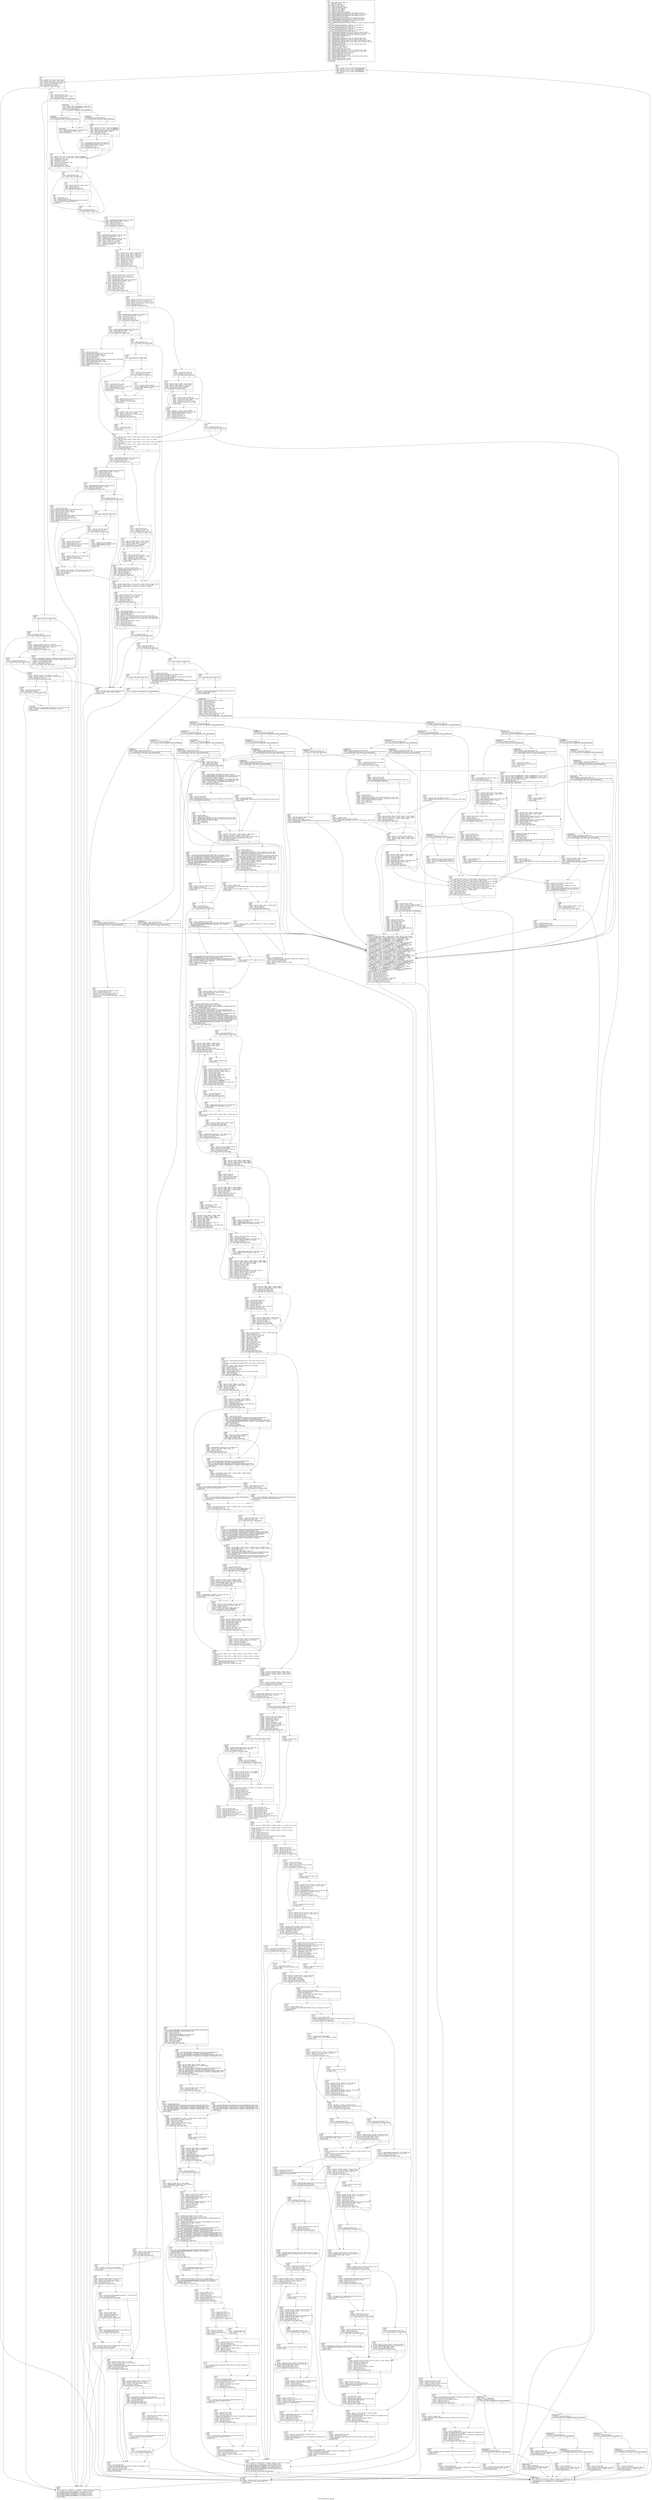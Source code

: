 digraph "CFG for 'printf_core' function" {
	label="CFG for 'printf_core' function";

	Node0x1ec6bb0 [shape=record,label="{%5:\l  %6 = alloca [1835 x i32], align 16\l  %7 = alloca i32, align 4\l  %8 = alloca [25 x i8], align 16\l  %9 = alloca [12 x i8], align 1\l  %10 = alloca %union.arg, align 16\l  %11 = alloca [43 x i8], align 16\l  %12 = alloca [2 x i32], align 4\l  %13 = alloca [4 x i8], align 1\l  %14 = bitcast %union.arg* %10 to i8*\l  call void @llvm.lifetime.start.p0i8(i64 16, i8* nonnull %14) #18\l  %15 = getelementptr inbounds [43 x i8], [43 x i8]* %11, i64 0, i64 0\l  call void @llvm.lifetime.start.p0i8(i64 43, i8* nonnull %15) #18\l  %16 = bitcast [2 x i32]* %12 to i8*\l  call void @llvm.lifetime.start.p0i8(i64 8, i8* nonnull %16) #18\l  %17 = getelementptr inbounds [4 x i8], [4 x i8]* %13, i64 0, i64 0\l  call void @llvm.lifetime.start.p0i8(i64 4, i8* nonnull %17) #18\l  %.not = icmp eq %struct._IO_FILE.5* %0, null\l  %18 = getelementptr inbounds %struct._IO_FILE.5, %struct._IO_FILE.5* %0, i64\l... 0, i32 0\l  %19 = getelementptr inbounds [1 x %struct.__va_list_tag], [1 x\l... %struct.__va_list_tag]* %2, i64 0, i64 0, i32 0\l  %20 = getelementptr inbounds [1 x %struct.__va_list_tag], [1 x\l... %struct.__va_list_tag]* %2, i64 0, i64 0, i32 2\l  %21 = getelementptr inbounds [1 x %struct.__va_list_tag], [1 x\l... %struct.__va_list_tag]* %2, i64 0, i64 0, i32 3\l  %22 = getelementptr inbounds [43 x i8], [43 x i8]* %11, i64 0, i64 43\l  %23 = getelementptr inbounds %union.arg, %union.arg* %10, i64 0, i32 0\l  %24 = getelementptr inbounds [25 x i8], [25 x i8]* %8, i64 0, i64 0\l  %25 = bitcast [1835 x i32]* %6 to i8*\l  %26 = bitcast i32* %7 to i8*\l  %27 = getelementptr inbounds [12 x i8], [12 x i8]* %9, i64 0, i64 0\l  %28 = getelementptr inbounds [12 x i8], [12 x i8]* %9, i64 0, i64 12\l  %29 = getelementptr inbounds [1835 x i32], [1835 x i32]* %6, i64 0, i64 0\l  %30 = getelementptr inbounds [1835 x i32], [1835 x i32]* %6, i64 0, i64 1770\l  %31 = ptrtoint i8* %28 to i64\l  %32 = getelementptr inbounds [25 x i8], [25 x i8]* %8, i64 0, i64 9\l  %33 = ptrtoint i8* %32 to i64\l  %34 = ptrtoint [25 x i8]* %8 to i64\l  %35 = sub nuw nsw i64 -2, %34\l  %36 = bitcast %union.arg* %10 to i64*\l  %37 = getelementptr inbounds [2 x i32], [2 x i32]* %12, i64 0, i64 0\l  %38 = getelementptr inbounds [2 x i32], [2 x i32]* %12, i64 0, i64 1\l  %39 = bitcast %union.arg* %10 to [2 x i32]**\l  %40 = bitcast %union.arg* %10 to i32**\l  %41 = bitcast %union.arg* %10 to i8**\l  %42 = getelementptr inbounds [43 x i8], [43 x i8]* %11, i64 0, i64 42\l  %43 = ptrtoint i8* %22 to i64\l  %44 = bitcast %union.arg* %10 to i64**\l  %45 = bitcast %union.arg* %10 to i16**\l  br label %46\l}"];
	Node0x1ec6bb0 -> Node0x1ee0250;
	Node0x1ee0250 [shape=record,label="{%46:\l46:                                               \l  %47 = phi i8* [ %1, %5 ], [ %305, %NewDefault62 ]\l  %48 = phi i32 [ 0, %5 ], [ %217, %NewDefault62 ]\l  %49 = phi i32 [ 0, %5 ], [ %58, %NewDefault62 ]\l  %50 = phi i32 [ 0, %5 ], [ %361, %NewDefault62 ]\l  br label %51\l}"];
	Node0x1ee0250 -> Node0x1ee02a0;
	Node0x1ee02a0 [shape=record,label="{%51:\l51:                                               \l  %52 = phi i8* [ %77, %95 ], [ %47, %46 ]\l  %53 = phi i32 [ %58, %95 ], [ %49, %46 ]\l  %54 = phi i32 [ %86, %95 ], [ %50, %46 ]\l  %55 = sub nsw i32 2147483647, %53\l  %56 = icmp sgt i32 %54, %55\l  br i1 %56, label %1462, label %57\l|{<s0>T|<s1>F}}"];
	Node0x1ee02a0:s0 -> Node0x1ef5970;
	Node0x1ee02a0:s1 -> Node0x1ee02f0;
	Node0x1ee02f0 [shape=record,label="{%57:\l57:                                               \l  %58 = add nsw i32 %54, %53\l  %59 = load i8, i8* %52, align 1, !tbaa !2\l  %60 = icmp eq i8 %59, 0\l  br i1 %60, label %1439, label %NodeBlock\l|{<s0>T|<s1>F}}"];
	Node0x1ee02f0:s0 -> Node0x1ef56a0;
	Node0x1ee02f0:s1 -> Node0x1ee0340;
	Node0x1ee0340 [shape=record,label="{NodeBlock:                                        \l  %61 = phi i8 [ %64, %NewDefault ], [ %59, %57 ]\l  %62 = phi i8* [ %63, %NewDefault ], [ %52, %57 ]\l  %Pivot = icmp slt i8 %61, 37\l  br i1 %Pivot, label %LeafBlock, label %LeafBlock3\l|{<s0>T|<s1>F}}"];
	Node0x1ee0340:s0 -> Node0x1ee03e0;
	Node0x1ee0340:s1 -> Node0x1ee0390;
	Node0x1ee0390 [shape=record,label="{LeafBlock3:                                       \l  %SwitchLeaf4 = icmp eq i8 %61, 37\l  br i1 %SwitchLeaf4, label %65, label %NewDefault\l|{<s0>T|<s1>F}}"];
	Node0x1ee0390:s0 -> Node0x1ee0480;
	Node0x1ee0390:s1 -> Node0x1ee0430;
	Node0x1ee03e0 [shape=record,label="{LeafBlock:                                        \l  %SwitchLeaf = icmp eq i8 %61, 0\l  br i1 %SwitchLeaf, label %76, label %NewDefault\l|{<s0>T|<s1>F}}"];
	Node0x1ee03e0:s0 -> Node0x1ee0520;
	Node0x1ee03e0:s1 -> Node0x1ee0430;
	Node0x1ee0430 [shape=record,label="{NewDefault:                                       \l  %63 = getelementptr inbounds i8, i8* %62, i64 1\l  %64 = load i8, i8* %63, align 1, !tbaa !2\l  br label %NodeBlock\l}"];
	Node0x1ee0430 -> Node0x1ee0340;
	Node0x1ee0480 [shape=record,label="{%65:\l65:                                               \l  %66 = phi i8* [ %72, %71 ], [ %62, %LeafBlock3 ]\l  %67 = phi i8* [ %73, %71 ], [ %62, %LeafBlock3 ]\l  %68 = getelementptr inbounds i8, i8* %67, i64 1\l  %69 = load i8, i8* %68, align 1, !tbaa !2\l  %70 = icmp eq i8 %69, 37\l  br i1 %70, label %71, label %76\l|{<s0>T|<s1>F}}"];
	Node0x1ee0480:s0 -> Node0x1ee04d0;
	Node0x1ee0480:s1 -> Node0x1ee0520;
	Node0x1ee04d0 [shape=record,label="{%71:\l71:                                               \l  %72 = getelementptr inbounds i8, i8* %66, i64 1\l  %73 = getelementptr inbounds i8, i8* %67, i64 2\l  %74 = load i8, i8* %73, align 1, !tbaa !2\l  %75 = icmp eq i8 %74, 37\l  br i1 %75, label %65, label %76\l|{<s0>T|<s1>F}}"];
	Node0x1ee04d0:s0 -> Node0x1ee0480;
	Node0x1ee04d0:s1 -> Node0x1ee0520;
	Node0x1ee0520 [shape=record,label="{%76:\l76:                                               \l  %77 = phi i8* [ %73, %71 ], [ %67, %65 ], [ %62, %LeafBlock ]\l  %78 = phi i8* [ %72, %71 ], [ %66, %65 ], [ %62, %LeafBlock ]\l  %79 = ptrtoint i8* %78 to i64\l  %80 = ptrtoint i8* %52 to i64\l  %81 = sub i64 %79, %80\l  %82 = sub nsw i32 2147483647, %58\l  %83 = sext i32 %82 to i64\l  %84 = icmp sgt i64 %81, %83\l  br i1 %84, label %1462, label %85\l|{<s0>T|<s1>F}}"];
	Node0x1ee0520:s0 -> Node0x1ef5970;
	Node0x1ee0520:s1 -> Node0x1ee0570;
	Node0x1ee0570 [shape=record,label="{%85:\l85:                                               \l  %86 = trunc i64 %81 to i32\l  br i1 %.not, label %95, label %87\l|{<s0>T|<s1>F}}"];
	Node0x1ee0570:s0 -> Node0x1ec6f40;
	Node0x1ee0570:s1 -> Node0x1ec6ea0;
	Node0x1ec6ea0 [shape=record,label="{%87:\l87:                                               \l  %88 = load i32, i32* %18, align 8, !tbaa !5\l  %89 = and i32 %88, 32\l  %90 = icmp eq i32 %89, 0\l  br i1 %90, label %91, label %95\l|{<s0>T|<s1>F}}"];
	Node0x1ec6ea0:s0 -> Node0x1ec6ef0;
	Node0x1ec6ea0:s1 -> Node0x1ec6f40;
	Node0x1ec6ef0 [shape=record,label="{%91:\l91:                                               \l  %92 = shl i64 %81, 32\l  %93 = ashr exact i64 %92, 32\l  %94 = call fastcc i64 @__fwritex(i8* nonnull %52, i64 %93,\l... %struct._IO_FILE.5* nonnull %0) #19\l  br label %95\l}"];
	Node0x1ec6ef0 -> Node0x1ec6f40;
	Node0x1ec6f40 [shape=record,label="{%95:\l95:                                               \l  %96 = icmp eq i32 %86, 0\l  br i1 %96, label %97, label %51\l|{<s0>T|<s1>F}}"];
	Node0x1ec6f40:s0 -> Node0x1ec6f90;
	Node0x1ec6f40:s1 -> Node0x1ee02a0;
	Node0x1ec6f90 [shape=record,label="{%97:\l97:                                               \l  %98 = getelementptr inbounds i8, i8* %77, i64 1\l  %99 = load i8, i8* %98, align 1, !tbaa !2\l  %100 = sext i8 %99 to i32\l  %101 = add nsw i32 %100, -48\l  %102 = icmp ult i32 %101, 10\l  br i1 %102, label %103, label %113\l|{<s0>T|<s1>F}}"];
	Node0x1ec6f90:s0 -> Node0x1ec6fe0;
	Node0x1ec6f90:s1 -> Node0x1ec7030;
	Node0x1ec6fe0 [shape=record,label="{%103:\l103:                                              \l  %104 = getelementptr inbounds i8, i8* %77, i64 2\l  %105 = load i8, i8* %104, align 1, !tbaa !2\l  %106 = icmp eq i8 %105, 36\l  %107 = getelementptr inbounds i8, i8* %77, i64 3\l  %108 = select i1 %106, i8* %107, i8* %98\l  %109 = select i1 %106, i32 1, i32 %48\l  %110 = select i1 %106, i32 %101, i32 -1\l  %111 = load i8, i8* %108, align 1, !tbaa !2\l  %112 = sext i8 %111 to i32\l  br label %113\l}"];
	Node0x1ec6fe0 -> Node0x1ec7030;
	Node0x1ec7030 [shape=record,label="{%113:\l113:                                              \l  %114 = phi i32 [ %112, %103 ], [ %100, %97 ]\l  %115 = phi i8 [ %111, %103 ], [ %99, %97 ]\l  %116 = phi i8* [ %108, %103 ], [ %98, %97 ]\l  %117 = phi i32 [ %109, %103 ], [ %48, %97 ]\l  %118 = phi i32 [ %110, %103 ], [ -1, %97 ]\l  %119 = add nsw i32 %114, -32\l  %120 = icmp ult i32 %119, 32\l  %121 = shl nuw i32 1, %119\l  %122 = and i32 %121, 75913\l  %123 = icmp ne i32 %122, 0\l  %124 = and i1 %120, %123\l  br i1 %124, label %125, label %139\l|{<s0>T|<s1>F}}"];
	Node0x1ec7030:s0 -> Node0x1ec7080;
	Node0x1ec7030:s1 -> Node0x1ec70d0;
	Node0x1ec7080 [shape=record,label="{%125:\l125:                                              \l  %126 = phi i32 [ %135, %125 ], [ %121, %113 ]\l  %127 = phi i32 [ %129, %125 ], [ 0, %113 ]\l  %128 = phi i8* [ %130, %125 ], [ %116, %113 ]\l  %129 = or i32 %126, %127\l  %130 = getelementptr inbounds i8, i8* %128, i64 1\l  %131 = load i8, i8* %130, align 1, !tbaa !2\l  %132 = sext i8 %131 to i32\l  %133 = add nsw i32 %132, -32\l  %134 = icmp ult i32 %133, 32\l  %135 = shl nuw i32 1, %133\l  %136 = and i32 %135, 75913\l  %137 = icmp ne i32 %136, 0\l  %138 = and i1 %134, %137\l  br i1 %138, label %125, label %139\l|{<s0>T|<s1>F}}"];
	Node0x1ec7080:s0 -> Node0x1ec7080;
	Node0x1ec7080:s1 -> Node0x1ec70d0;
	Node0x1ec70d0 [shape=record,label="{%139:\l139:                                              \l  %140 = phi i8* [ %116, %113 ], [ %130, %125 ]\l  %141 = phi i32 [ 0, %113 ], [ %129, %125 ]\l  %142 = phi i8 [ %115, %113 ], [ %131, %125 ]\l  %143 = phi i32 [ %114, %113 ], [ %132, %125 ]\l  %144 = icmp eq i8 %142, 42\l  br i1 %144, label %145, label %192\l|{<s0>T|<s1>F}}"];
	Node0x1ec70d0:s0 -> Node0x1ec7120;
	Node0x1ec70d0:s1 -> Node0x1ec7490;
	Node0x1ec7120 [shape=record,label="{%145:\l145:                                              \l  %146 = getelementptr inbounds i8, i8* %140, i64 1\l  %147 = load i8, i8* %146, align 1, !tbaa !2\l  %148 = sext i8 %147 to i32\l  %149 = add nsw i32 %148, -48\l  %150 = icmp ult i32 %149, 10\l  br i1 %150, label %151, label %166\l|{<s0>T|<s1>F}}"];
	Node0x1ec7120:s0 -> Node0x1ec7170;
	Node0x1ec7120:s1 -> Node0x1ec7210;
	Node0x1ec7170 [shape=record,label="{%151:\l151:                                              \l  %152 = getelementptr inbounds i8, i8* %140, i64 2\l  %153 = load i8, i8* %152, align 1, !tbaa !2\l  %154 = icmp eq i8 %153, 36\l  br i1 %154, label %155, label %166\l|{<s0>T|<s1>F}}"];
	Node0x1ec7170:s0 -> Node0x1ec71c0;
	Node0x1ec7170:s1 -> Node0x1ec7210;
	Node0x1ec71c0 [shape=record,label="{%155:\l155:                                              \l  %156 = zext i32 %149 to i64\l  %157 = getelementptr inbounds i32, i32* %4, i64 %156\l  store i32 10, i32* %157, align 4, !tbaa !10\l  %158 = load i8, i8* %146, align 1, !tbaa !2\l  %159 = sext i8 %158 to i64\l  %160 = add nsw i64 %159, -48\l  %161 = getelementptr inbounds %union.arg, %union.arg* %3, i64 %160\l  %162 = bitcast %union.arg* %161 to i64*\l  %163 = load i64, i64* %162, align 16, !tbaa !2\l  %164 = trunc i64 %163 to i32\l  %165 = getelementptr inbounds i8, i8* %140, i64 3\l  br label %184\l}"];
	Node0x1ec71c0 -> Node0x1ec73f0;
	Node0x1ec7210 [shape=record,label="{%166:\l166:                                              \l  %167 = icmp eq i32 %117, 0\l  br i1 %167, label %168, label %1460\l|{<s0>T|<s1>F}}"];
	Node0x1ec7210:s0 -> Node0x1ec7260;
	Node0x1ec7210:s1 -> Node0x1ef5920;
	Node0x1ec7260 [shape=record,label="{%168:\l168:                                              \l  br i1 %.not, label %215, label %169\l|{<s0>T|<s1>F}}"];
	Node0x1ec7260:s0 -> Node0x1ec7620;
	Node0x1ec7260:s1 -> Node0x1ec72b0;
	Node0x1ec72b0 [shape=record,label="{%169:\l169:                                              \l  %170 = load i32, i32* %19, align 8\l  %171 = icmp ult i32 %170, 41\l  br i1 %171, label %172, label %177\l|{<s0>T|<s1>F}}"];
	Node0x1ec72b0:s0 -> Node0x1ec7300;
	Node0x1ec72b0:s1 -> Node0x1ec7350;
	Node0x1ec7300 [shape=record,label="{%172:\l172:                                              \l  %173 = load i8*, i8** %21, align 8\l  %174 = zext i32 %170 to i64\l  %175 = getelementptr i8, i8* %173, i64 %174\l  %176 = add nuw nsw i32 %170, 8\l  store i32 %176, i32* %19, align 8\l  br label %180\l}"];
	Node0x1ec7300 -> Node0x1ec73a0;
	Node0x1ec7350 [shape=record,label="{%177:\l177:                                              \l  %178 = load i8*, i8** %20, align 8\l  %179 = getelementptr i8, i8* %178, i64 8\l  store i8* %179, i8** %20, align 8\l  br label %180\l}"];
	Node0x1ec7350 -> Node0x1ec73a0;
	Node0x1ec73a0 [shape=record,label="{%180:\l180:                                              \l  %181 = phi i8* [ %175, %172 ], [ %178, %177 ]\l  %182 = bitcast i8* %181 to i32*\l  %183 = load i32, i32* %182, align 4\l  br label %184\l}"];
	Node0x1ec73a0 -> Node0x1ec73f0;
	Node0x1ec73f0 [shape=record,label="{%184:\l184:                                              \l  %185 = phi i8* [ %165, %155 ], [ %146, %180 ]\l  %186 = phi i32 [ 1, %155 ], [ 0, %180 ]\l  %187 = phi i32 [ %164, %155 ], [ %183, %180 ]\l  %188 = icmp slt i32 %187, 0\l  br i1 %188, label %189, label %215\l|{<s0>T|<s1>F}}"];
	Node0x1ec73f0:s0 -> Node0x1ec7440;
	Node0x1ec73f0:s1 -> Node0x1ec7620;
	Node0x1ec7440 [shape=record,label="{%189:\l189:                                              \l  %190 = or i32 %141, 8192\l  %191 = sub nsw i32 0, %187\l  br label %215\l}"];
	Node0x1ec7440 -> Node0x1ec7620;
	Node0x1ec7490 [shape=record,label="{%192:\l192:                                              \l  %193 = add nsw i32 %143, -48\l  %194 = icmp ult i32 %193, 10\l  br i1 %194, label %195, label %215\l|{<s0>T|<s1>F}}"];
	Node0x1ec7490:s0 -> Node0x1ec74e0;
	Node0x1ec7490:s1 -> Node0x1ec7620;
	Node0x1ec74e0 [shape=record,label="{%195:\l195:                                              \l  %196 = phi i32 [ %211, %206 ], [ %193, %192 ]\l  %197 = phi i8* [ %208, %206 ], [ %140, %192 ]\l  %198 = phi i32 [ %207, %206 ], [ 0, %192 ]\l  %199 = icmp ugt i32 %198, 214748364\l  br i1 %199, label %206, label %200\l|{<s0>T|<s1>F}}"];
	Node0x1ec74e0:s0 -> Node0x1ec7580;
	Node0x1ec74e0:s1 -> Node0x1ec7530;
	Node0x1ec7530 [shape=record,label="{%200:\l200:                                              \l  %201 = mul nuw nsw i32 %198, 10\l  %202 = sub nuw nsw i32 2147483647, %201\l  %203 = icmp sgt i32 %196, %202\l  %204 = add nuw nsw i32 %201, %196\l  %205 = select i1 %203, i32 -1, i32 %204\l  br label %206\l}"];
	Node0x1ec7530 -> Node0x1ec7580;
	Node0x1ec7580 [shape=record,label="{%206:\l206:                                              \l  %207 = phi i32 [ -1, %195 ], [ %205, %200 ]\l  %208 = getelementptr inbounds i8, i8* %197, i64 1\l  %209 = load i8, i8* %208, align 1, !tbaa !2\l  %210 = sext i8 %209 to i32\l  %211 = add nsw i32 %210, -48\l  %212 = icmp ult i32 %211, 10\l  br i1 %212, label %195, label %213\l|{<s0>T|<s1>F}}"];
	Node0x1ec7580:s0 -> Node0x1ec74e0;
	Node0x1ec7580:s1 -> Node0x1ec75d0;
	Node0x1ec75d0 [shape=record,label="{%213:\l213:                                              \l  %214 = icmp slt i32 %207, 0\l  br i1 %214, label %1462, label %215\l|{<s0>T|<s1>F}}"];
	Node0x1ec75d0:s0 -> Node0x1ef5970;
	Node0x1ec75d0:s1 -> Node0x1ec7620;
	Node0x1ec7620 [shape=record,label="{%215:\l215:                                              \l  %216 = phi i8* [ %185, %189 ], [ %185, %184 ], [ %208, %213 ], [ %146, %168\l... ], [ %140, %192 ]\l  %217 = phi i32 [ %186, %189 ], [ %186, %184 ], [ %117, %213 ], [ 0, %168 ],\l... [ %117, %192 ]\l  %218 = phi i32 [ %190, %189 ], [ %141, %184 ], [ %141, %213 ], [ %141, %168\l... ], [ %141, %192 ]\l  %219 = phi i32 [ %191, %189 ], [ %187, %184 ], [ %207, %213 ], [ 0, %168 ],\l... [ 0, %192 ]\l  %220 = load i8, i8* %216, align 1, !tbaa !2\l  %221 = icmp eq i8 %220, 46\l  br i1 %221, label %222, label %292\l|{<s0>T|<s1>F}}"];
	Node0x1ec7620:s0 -> Node0x1eefd40;
	Node0x1ec7620:s1 -> Node0x1ef01f0;
	Node0x1eefd40 [shape=record,label="{%222:\l222:                                              \l  %223 = getelementptr inbounds i8, i8* %216, i64 1\l  %224 = load i8, i8* %223, align 1, !tbaa !2\l  %225 = icmp eq i8 %224, 42\l  br i1 %225, label %226, label %270\l|{<s0>T|<s1>F}}"];
	Node0x1eefd40:s0 -> Node0x1eefd90;
	Node0x1eefd40:s1 -> Node0x1ef00b0;
	Node0x1eefd90 [shape=record,label="{%226:\l226:                                              \l  %227 = getelementptr inbounds i8, i8* %216, i64 2\l  %228 = load i8, i8* %227, align 1, !tbaa !2\l  %229 = sext i8 %228 to i32\l  %230 = add nsw i32 %229, -48\l  %231 = icmp ult i32 %230, 10\l  br i1 %231, label %232, label %247\l|{<s0>T|<s1>F}}"];
	Node0x1eefd90:s0 -> Node0x1eefde0;
	Node0x1eefd90:s1 -> Node0x1eefe80;
	Node0x1eefde0 [shape=record,label="{%232:\l232:                                              \l  %233 = getelementptr inbounds i8, i8* %216, i64 3\l  %234 = load i8, i8* %233, align 1, !tbaa !2\l  %235 = icmp eq i8 %234, 36\l  br i1 %235, label %236, label %247\l|{<s0>T|<s1>F}}"];
	Node0x1eefde0:s0 -> Node0x1eefe30;
	Node0x1eefde0:s1 -> Node0x1eefe80;
	Node0x1eefe30 [shape=record,label="{%236:\l236:                                              \l  %237 = zext i32 %230 to i64\l  %238 = getelementptr inbounds i32, i32* %4, i64 %237\l  store i32 10, i32* %238, align 4, !tbaa !10\l  %239 = load i8, i8* %227, align 1, !tbaa !2\l  %240 = sext i8 %239 to i64\l  %241 = add nsw i64 %240, -48\l  %242 = getelementptr inbounds %union.arg, %union.arg* %3, i64 %241\l  %243 = bitcast %union.arg* %242 to i64*\l  %244 = load i64, i64* %243, align 16, !tbaa !2\l  %245 = trunc i64 %244 to i32\l  %246 = getelementptr inbounds i8, i8* %216, i64 4\l  br label %265\l}"];
	Node0x1eefe30 -> Node0x1ef0060;
	Node0x1eefe80 [shape=record,label="{%247:\l247:                                              \l  %248 = icmp eq i32 %217, 0\l  br i1 %248, label %249, label %1460\l|{<s0>T|<s1>F}}"];
	Node0x1eefe80:s0 -> Node0x1eefed0;
	Node0x1eefe80:s1 -> Node0x1ef5920;
	Node0x1eefed0 [shape=record,label="{%249:\l249:                                              \l  br i1 %.not, label %265, label %250\l|{<s0>T|<s1>F}}"];
	Node0x1eefed0:s0 -> Node0x1ef0060;
	Node0x1eefed0:s1 -> Node0x1eeff20;
	Node0x1eeff20 [shape=record,label="{%250:\l250:                                              \l  %251 = load i32, i32* %19, align 8\l  %252 = icmp ult i32 %251, 41\l  br i1 %252, label %253, label %258\l|{<s0>T|<s1>F}}"];
	Node0x1eeff20:s0 -> Node0x1eeff70;
	Node0x1eeff20:s1 -> Node0x1eeffc0;
	Node0x1eeff70 [shape=record,label="{%253:\l253:                                              \l  %254 = load i8*, i8** %21, align 8\l  %255 = zext i32 %251 to i64\l  %256 = getelementptr i8, i8* %254, i64 %255\l  %257 = add nuw nsw i32 %251, 8\l  store i32 %257, i32* %19, align 8\l  br label %261\l}"];
	Node0x1eeff70 -> Node0x1ef0010;
	Node0x1eeffc0 [shape=record,label="{%258:\l258:                                              \l  %259 = load i8*, i8** %20, align 8\l  %260 = getelementptr i8, i8* %259, i64 8\l  store i8* %260, i8** %20, align 8\l  br label %261\l}"];
	Node0x1eeffc0 -> Node0x1ef0010;
	Node0x1ef0010 [shape=record,label="{%261:\l261:                                              \l  %262 = phi i8* [ %256, %253 ], [ %259, %258 ]\l  %263 = bitcast i8* %262 to i32*\l  %264 = load i32, i32* %263, align 4\l  br label %265\l}"];
	Node0x1ef0010 -> Node0x1ef0060;
	Node0x1ef0060 [shape=record,label="{%265:\l265:                                              \l  %266 = phi i8* [ %246, %236 ], [ %227, %249 ], [ %227, %261 ]\l  %267 = phi i32 [ %245, %236 ], [ 0, %249 ], [ %264, %261 ]\l  %268 = lshr i32 %267, 31\l  %269 = xor i32 %268, 1\l  br label %292\l}"];
	Node0x1ef0060 -> Node0x1ef01f0;
	Node0x1ef00b0 [shape=record,label="{%270:\l270:                                              \l  %271 = sext i8 %224 to i32\l  %272 = add nsw i32 %271, -48\l  %273 = icmp ult i32 %272, 10\l  br i1 %273, label %274, label %292\l|{<s0>T|<s1>F}}"];
	Node0x1ef00b0:s0 -> Node0x1ef0100;
	Node0x1ef00b0:s1 -> Node0x1ef01f0;
	Node0x1ef0100 [shape=record,label="{%274:\l274:                                              \l  %275 = phi i32 [ %290, %285 ], [ %272, %270 ]\l  %276 = phi i8* [ %287, %285 ], [ %223, %270 ]\l  %277 = phi i32 [ %286, %285 ], [ 0, %270 ]\l  %278 = icmp ugt i32 %277, 214748364\l  br i1 %278, label %285, label %279\l|{<s0>T|<s1>F}}"];
	Node0x1ef0100:s0 -> Node0x1ef01a0;
	Node0x1ef0100:s1 -> Node0x1ef0150;
	Node0x1ef0150 [shape=record,label="{%279:\l279:                                              \l  %280 = mul nuw nsw i32 %277, 10\l  %281 = sub nuw nsw i32 2147483647, %280\l  %282 = icmp sgt i32 %275, %281\l  %283 = add nuw nsw i32 %280, %275\l  %284 = select i1 %282, i32 -1, i32 %283\l  br label %285\l}"];
	Node0x1ef0150 -> Node0x1ef01a0;
	Node0x1ef01a0 [shape=record,label="{%285:\l285:                                              \l  %286 = phi i32 [ -1, %274 ], [ %284, %279 ]\l  %287 = getelementptr inbounds i8, i8* %276, i64 1\l  %288 = load i8, i8* %287, align 1, !tbaa !2\l  %289 = sext i8 %288 to i32\l  %290 = add nsw i32 %289, -48\l  %291 = icmp ult i32 %290, 10\l  br i1 %291, label %274, label %292\l|{<s0>T|<s1>F}}"];
	Node0x1ef01a0:s0 -> Node0x1ef0100;
	Node0x1ef01a0:s1 -> Node0x1ef01f0;
	Node0x1ef01f0 [shape=record,label="{%292:\l292:                                              \l  %293 = phi i8* [ %266, %265 ], [ %216, %215 ], [ %223, %270 ], [ %287, %285 ]\l  %294 = phi i32 [ %267, %265 ], [ -1, %215 ], [ 0, %270 ], [ %286, %285 ]\l  %295 = phi i32 [ %269, %265 ], [ 0, %215 ], [ 1, %270 ], [ 1, %285 ]\l  br label %296\l}"];
	Node0x1ef01f0 -> Node0x1ef0240;
	Node0x1ef0240 [shape=record,label="{%296:\l296:                                              \l  %297 = phi i8* [ %293, %292 ], [ %305, %303 ]\l  %298 = phi i32 [ 0, %292 ], [ %311, %303 ]\l  %299 = load i8, i8* %297, align 1, !tbaa !2\l  %300 = sext i8 %299 to i32\l  %301 = add nsw i32 %300, -65\l  %302 = icmp ugt i32 %301, 57\l  br i1 %302, label %1460, label %303\l|{<s0>T|<s1>F}}"];
	Node0x1ef0240:s0 -> Node0x1ef5920;
	Node0x1ef0240:s1 -> Node0x1ef0290;
	Node0x1ef0290 [shape=record,label="{%303:\l303:                                              \l  %304 = zext i32 %298 to i64\l  %305 = getelementptr inbounds i8, i8* %297, i64 1\l  %306 = sext i8 %299 to i64\l  %307 = add nsw i64 %306, -65\l  %308 = bitcast \<\{ [58 x i8], [58 x i8], [58 x i8], [58 x i8], [58 x i8], \<\{\l... [46 x i8], [12 x i8] \}\>, [58 x i8], [58 x i8] \}\>* @states to [8 x [58 x i8]]*\l  %309 = getelementptr inbounds [8 x [58 x i8]], [8 x [58 x i8]]* %308, i64 0,\l... i64 %304, i64 %307\l  %310 = load i8, i8* %309, align 1, !tbaa !2\l  %311 = zext i8 %310 to i32\l  %312 = add nsw i32 %311, -1\l  %313 = icmp ult i32 %312, 8\l  br i1 %313, label %296, label %314\l|{<s0>T|<s1>F}}"];
	Node0x1ef0290:s0 -> Node0x1ef0240;
	Node0x1ef0290:s1 -> Node0x1ef02e0;
	Node0x1ef02e0 [shape=record,label="{%314:\l314:                                              \l  %315 = icmp eq i8 %310, 0\l  br i1 %315, label %1460, label %316\l|{<s0>T|<s1>F}}"];
	Node0x1ef02e0:s0 -> Node0x1ef5920;
	Node0x1ef02e0:s1 -> Node0x1ef0330;
	Node0x1ef0330 [shape=record,label="{%316:\l316:                                              \l  %317 = icmp eq i8 %310, 27\l  %318 = icmp sgt i32 %118, -1\l  br i1 %317, label %319, label %320\l|{<s0>T|<s1>F}}"];
	Node0x1ef0330:s0 -> Node0x1ef0380;
	Node0x1ef0330:s1 -> Node0x1ef03d0;
	Node0x1ef0380 [shape=record,label="{%319:\l319:                                              \l  br i1 %318, label %1460, label %328\l|{<s0>T|<s1>F}}"];
	Node0x1ef0380:s0 -> Node0x1ef5920;
	Node0x1ef0380:s1 -> Node0x1ef0510;
	Node0x1ef03d0 [shape=record,label="{%320:\l320:                                              \l  br i1 %318, label %321, label %326\l|{<s0>T|<s1>F}}"];
	Node0x1ef03d0:s0 -> Node0x1ef0420;
	Node0x1ef03d0:s1 -> Node0x1ef0470;
	Node0x1ef0420 [shape=record,label="{%321:\l321:                                              \l  %322 = zext i32 %118 to i64\l  %323 = getelementptr inbounds i32, i32* %4, i64 %322\l  store i32 %311, i32* %323, align 4, !tbaa !10\l  %324 = getelementptr inbounds %union.arg, %union.arg* %3, i64 %322\l  %325 = bitcast %union.arg* %324 to i8*\l  call void @llvm.memcpy.p0i8.p0i8.i64(i8* nonnull align 16\l... dereferenceable(16) %14, i8* nonnull align 16 dereferenceable(16) %325, i64\l... 16, i1 false), !tbaa.struct !11\l  br label %328\l}"];
	Node0x1ef0420 -> Node0x1ef0510;
	Node0x1ef0470 [shape=record,label="{%326:\l326:                                              \l  br i1 %.not, label %1464, label %327\l|{<s0>T|<s1>F}}"];
	Node0x1ef0470:s0 -> Node0x1ef59c0;
	Node0x1ef0470:s1 -> Node0x1ef04c0;
	Node0x1ef04c0 [shape=record,label="{%327:\l327:                                              \l  call fastcc void @pop_arg(%union.arg* nonnull %10, i32 %311, [1 x\l... %struct.__va_list_tag]* %2) #20\l  br label %NodeBlock60\l}"];
	Node0x1ef04c0 -> Node0x1ef0560;
	Node0x1ef0510 [shape=record,label="{%328:\l328:                                              \l  br i1 %.not, label %NewDefault62, label %NodeBlock60\l|{<s0>T|<s1>F}}"];
	Node0x1ef0510:s0 -> Node0x1ef1140;
	Node0x1ef0510:s1 -> Node0x1ef0560;
	Node0x1ef0560 [shape=record,label="{NodeBlock60:                                      \l  %329 = load i8, i8* %297, align 1, !tbaa !2\l  %330 = sext i8 %329 to i32\l  %331 = icmp ne i32 %298, 0\l  %332 = and i32 %330, 15\l  %333 = icmp eq i32 %332, 3\l  %334 = and i1 %331, %333\l  %335 = and i32 %330, -33\l  %336 = select i1 %334, i32 %335, i32 %330\l  %337 = and i32 %218, 8192\l  %338 = icmp eq i32 %337, 0\l  %339 = and i32 %218, -65537\l  %340 = select i1 %338, i32 %218, i32 %339\l  %Pivot61 = icmp slt i32 %336, 101\l  br i1 %Pivot61, label %NodeBlock30, label %NodeBlock58\l|{<s0>T|<s1>F}}"];
	Node0x1ef0560:s0 -> Node0x1ef0a10;
	Node0x1ef0560:s1 -> Node0x1ef05b0;
	Node0x1ef05b0 [shape=record,label="{NodeBlock58:                                      \l  %Pivot59 = icmp slt i32 %336, 111\l  br i1 %Pivot59, label %NodeBlock40, label %NodeBlock56\l|{<s0>T|<s1>F}}"];
	Node0x1ef05b0:s0 -> Node0x1ef0880;
	Node0x1ef05b0:s1 -> Node0x1ef0600;
	Node0x1ef0600 [shape=record,label="{NodeBlock56:                                      \l  %Pivot57 = icmp slt i32 %336, 115\l  br i1 %Pivot57, label %NodeBlock44, label %NodeBlock54\l|{<s0>T|<s1>F}}"];
	Node0x1ef0600:s0 -> Node0x1ef07e0;
	Node0x1ef0600:s1 -> Node0x1ef0650;
	Node0x1ef0650 [shape=record,label="{NodeBlock54:                                      \l  %Pivot55 = icmp slt i32 %336, 117\l  br i1 %Pivot55, label %LeafBlock46, label %NodeBlock52\l|{<s0>T|<s1>F}}"];
	Node0x1ef0650:s0 -> Node0x1ef0790;
	Node0x1ef0650:s1 -> Node0x1ef06a0;
	Node0x1ef06a0 [shape=record,label="{NodeBlock52:                                      \l  %Pivot53 = icmp slt i32 %336, 120\l  br i1 %Pivot53, label %LeafBlock48, label %LeafBlock50\l|{<s0>T|<s1>F}}"];
	Node0x1ef06a0:s0 -> Node0x1ef0740;
	Node0x1ef06a0:s1 -> Node0x1ef06f0;
	Node0x1ef06f0 [shape=record,label="{LeafBlock50:                                      \l  %SwitchLeaf51 = icmp eq i32 %336, 120\l  %341 = getelementptr inbounds [10 x i8], [10 x i8]* @.str.41, i64 0, i64 0\l  br i1 %SwitchLeaf51, label %378, label %NewDefault5\l|{<s0>T|<s1>F}}"];
	Node0x1ef06f0:s0 -> Node0x1ef1320;
	Node0x1ef06f0:s1 -> Node0x1ef5470;
	Node0x1ef0740 [shape=record,label="{LeafBlock48:                                      \l  %SwitchLeaf49 = icmp eq i32 %336, 117\l  %342 = getelementptr inbounds [10 x i8], [10 x i8]* @.str.41, i64 0, i64 0\l  br i1 %SwitchLeaf49, label %353, label %NewDefault5\l|{<s0>T|<s1>F}}"];
	Node0x1ef0740:s0 -> Node0x1ef0e20;
	Node0x1ef0740:s1 -> Node0x1ef5470;
	Node0x1ef0790 [shape=record,label="{LeafBlock46:                                      \l  %SwitchLeaf47 = icmp eq i32 %336, 115\l  %343 = getelementptr inbounds [10 x i8], [10 x i8]* @.str.41, i64 0, i64 0\l  br i1 %SwitchLeaf47, label %506, label %NewDefault5\l|{<s0>T|<s1>F}}"];
	Node0x1ef0790:s0 -> Node0x1ef1a00;
	Node0x1ef0790:s1 -> Node0x1ef5470;
	Node0x1ef07e0 [shape=record,label="{NodeBlock44:                                      \l  %Pivot45 = icmp slt i32 %336, 112\l  br i1 %Pivot45, label %409, label %LeafBlock42\l|{<s0>T|<s1>F}}"];
	Node0x1ef07e0:s0 -> Node0x1ef14b0;
	Node0x1ef07e0:s1 -> Node0x1ef0830;
	Node0x1ef0830 [shape=record,label="{LeafBlock42:                                      \l  %SwitchLeaf43 = icmp eq i32 %336, 112\l  %344 = getelementptr inbounds [10 x i8], [10 x i8]* @.str.41, i64 0, i64 0\l  br i1 %SwitchLeaf43, label %374, label %NewDefault5\l|{<s0>T|<s1>F}}"];
	Node0x1ef0830:s0 -> Node0x1ef12d0;
	Node0x1ef0830:s1 -> Node0x1ef5470;
	Node0x1ef0880 [shape=record,label="{NodeBlock40:                                      \l  %Pivot41 = icmp slt i32 %336, 109\l  br i1 %Pivot41, label %NodeBlock36, label %NodeBlock38\l|{<s0>T|<s1>F}}"];
	Node0x1ef0880:s0 -> Node0x1ef0920;
	Node0x1ef0880:s1 -> Node0x1ef08d0;
	Node0x1ef08d0 [shape=record,label="{NodeBlock38:                                      \l  %Pivot39 = icmp slt i32 %336, 110\l  br i1 %Pivot39, label %502, label %NodeBlock77\l|{<s0>T|<s1>F}}"];
	Node0x1ef08d0:s0 -> Node0x1ef19b0;
	Node0x1ef08d0:s1 -> Node0x1ef0e70;
	Node0x1ef0920 [shape=record,label="{NodeBlock36:                                      \l  %Pivot37 = icmp slt i32 %336, 105\l  br i1 %Pivot37, label %LeafBlock32, label %LeafBlock34\l|{<s0>T|<s1>F}}"];
	Node0x1ef0920:s0 -> Node0x1ef09c0;
	Node0x1ef0920:s1 -> Node0x1ef0970;
	Node0x1ef0970 [shape=record,label="{LeafBlock34:                                      \l  %SwitchLeaf35 = icmp eq i32 %336, 105\l  %345 = getelementptr inbounds [10 x i8], [10 x i8]* @.str.41, i64 0, i64 0\l  br i1 %SwitchLeaf35, label %436, label %NewDefault5\l|{<s0>T|<s1>F}}"];
	Node0x1ef0970:s0 -> Node0x1ef1640;
	Node0x1ef0970:s1 -> Node0x1ef5470;
	Node0x1ef09c0 [shape=record,label="{LeafBlock32:                                      \l  %SwitchLeaf33 = icmp sle i32 %336, 103\l  %346 = getelementptr inbounds [10 x i8], [10 x i8]* @.str.41, i64 0, i64 0\l  br i1 %SwitchLeaf33, label %582, label %NewDefault5\l|{<s0>T|<s1>F}}"];
	Node0x1ef09c0:s0 -> Node0x1ef1ff0;
	Node0x1ef09c0:s1 -> Node0x1ef5470;
	Node0x1ef0a10 [shape=record,label="{NodeBlock30:                                      \l  %Pivot31 = icmp slt i32 %336, 88\l  br i1 %Pivot31, label %NodeBlock18, label %NodeBlock28\l|{<s0>T|<s1>F}}"];
	Node0x1ef0a10:s0 -> Node0x1ef0bf0;
	Node0x1ef0a10:s1 -> Node0x1ef0a60;
	Node0x1ef0a60 [shape=record,label="{NodeBlock28:                                      \l  %Pivot29 = icmp slt i32 %336, 99\l  br i1 %Pivot29, label %NodeBlock24, label %NodeBlock26\l|{<s0>T|<s1>F}}"];
	Node0x1ef0a60:s0 -> Node0x1ef0b00;
	Node0x1ef0a60:s1 -> Node0x1ef0ab0;
	Node0x1ef0ab0 [shape=record,label="{NodeBlock26:                                      \l  %Pivot27 = icmp slt i32 %336, 100\l  br i1 %Pivot27, label %498, label %436\l|{<s0>T|<s1>F}}"];
	Node0x1ef0ab0:s0 -> Node0x1ef1960;
	Node0x1ef0ab0:s1 -> Node0x1ef1640;
	Node0x1ef0b00 [shape=record,label="{NodeBlock24:                                      \l  %Pivot25 = icmp slt i32 %336, 97\l  br i1 %Pivot25, label %LeafBlock20, label %LeafBlock22\l|{<s0>T|<s1>F}}"];
	Node0x1ef0b00:s0 -> Node0x1ef0ba0;
	Node0x1ef0b00:s1 -> Node0x1ef0b50;
	Node0x1ef0b50 [shape=record,label="{LeafBlock22:                                      \l  %SwitchLeaf23 = icmp eq i32 %336, 97\l  %347 = getelementptr inbounds [10 x i8], [10 x i8]* @.str.41, i64 0, i64 0\l  br i1 %SwitchLeaf23, label %582, label %NewDefault5\l|{<s0>T|<s1>F}}"];
	Node0x1ef0b50:s0 -> Node0x1ef1ff0;
	Node0x1ef0b50:s1 -> Node0x1ef5470;
	Node0x1ef0ba0 [shape=record,label="{LeafBlock20:                                      \l  %SwitchLeaf21 = icmp eq i32 %336, 88\l  %348 = getelementptr inbounds [10 x i8], [10 x i8]* @.str.41, i64 0, i64 0\l  br i1 %SwitchLeaf21, label %378, label %NewDefault5\l|{<s0>T|<s1>F}}"];
	Node0x1ef0ba0:s0 -> Node0x1ef1320;
	Node0x1ef0ba0:s1 -> Node0x1ef5470;
	Node0x1ef0bf0 [shape=record,label="{NodeBlock18:                                      \l  %Pivot19 = icmp slt i32 %336, 69\l  br i1 %Pivot19, label %NodeBlock10, label %NodeBlock16\l|{<s0>T|<s1>F}}"];
	Node0x1ef0bf0:s0 -> Node0x1ef0d30;
	Node0x1ef0bf0:s1 -> Node0x1ef0c40;
	Node0x1ef0c40 [shape=record,label="{NodeBlock16:                                      \l  %Pivot17 = icmp slt i32 %336, 83\l  br i1 %Pivot17, label %LeafBlock12, label %LeafBlock14\l|{<s0>T|<s1>F}}"];
	Node0x1ef0c40:s0 -> Node0x1ef0ce0;
	Node0x1ef0c40:s1 -> Node0x1ef0c90;
	Node0x1ef0c90 [shape=record,label="{LeafBlock14:                                      \l  %SwitchLeaf15 = icmp eq i32 %336, 83\l  %349 = getelementptr inbounds [10 x i8], [10 x i8]* @.str.41, i64 0, i64 0\l  br i1 %SwitchLeaf15, label %528, label %NewDefault5\l|{<s0>T|<s1>F}}"];
	Node0x1ef0c90:s0 -> Node0x1ef1b90;
	Node0x1ef0c90:s1 -> Node0x1ef5470;
	Node0x1ef0ce0 [shape=record,label="{LeafBlock12:                                      \l  %SwitchLeaf13 = icmp sle i32 %336, 71\l  %350 = getelementptr inbounds [10 x i8], [10 x i8]* @.str.41, i64 0, i64 0\l  br i1 %SwitchLeaf13, label %582, label %NewDefault5\l|{<s0>T|<s1>F}}"];
	Node0x1ef0ce0:s0 -> Node0x1ef1ff0;
	Node0x1ef0ce0:s1 -> Node0x1ef5470;
	Node0x1ef0d30 [shape=record,label="{NodeBlock10:                                      \l  %Pivot11 = icmp slt i32 %336, 67\l  br i1 %Pivot11, label %LeafBlock6, label %LeafBlock8\l|{<s0>T|<s1>F}}"];
	Node0x1ef0d30:s0 -> Node0x1ef0dd0;
	Node0x1ef0d30:s1 -> Node0x1ef0d80;
	Node0x1ef0d80 [shape=record,label="{LeafBlock8:                                       \l  %SwitchLeaf9 = icmp eq i32 %336, 67\l  %351 = getelementptr inbounds [10 x i8], [10 x i8]* @.str.41, i64 0, i64 0\l  br i1 %SwitchLeaf9, label %525, label %NewDefault5\l|{<s0>T|<s1>F}}"];
	Node0x1ef0d80:s0 -> Node0x1ef1b40;
	Node0x1ef0d80:s1 -> Node0x1ef5470;
	Node0x1ef0dd0 [shape=record,label="{LeafBlock6:                                       \l  %SwitchLeaf7 = icmp eq i32 %336, 65\l  %352 = getelementptr inbounds [10 x i8], [10 x i8]* @.str.41, i64 0, i64 0\l  br i1 %SwitchLeaf7, label %582, label %NewDefault5\l|{<s0>T|<s1>F}}"];
	Node0x1ef0dd0:s0 -> Node0x1ef1ff0;
	Node0x1ef0dd0:s1 -> Node0x1ef5470;
	Node0x1ef0e20 [shape=record,label="{%353:\l353:                                              \l  %354 = load i64, i64* %36, align 16, !tbaa !2\l  %355 = getelementptr inbounds [10 x i8], [10 x i8]* @.str.41, i64 0, i64 0\l  br label %454\l}"];
	Node0x1ef0e20 -> Node0x1ef1780;
	Node0x1ef0e70 [shape=record,label="{NodeBlock77:                                      \l  %356 = trunc i32 %298 to i8\l  %Pivot78 = icmp slt i8 %356, 3\l  br i1 %Pivot78, label %NodeBlock65, label %NodeBlock75\l|{<s0>T|<s1>F}}"];
	Node0x1ef0e70:s0 -> Node0x1ef1050;
	Node0x1ef0e70:s1 -> Node0x1ef0ec0;
	Node0x1ef0ec0 [shape=record,label="{NodeBlock75:                                      \l  %Pivot76 = icmp slt i8 %356, 6\l  br i1 %Pivot76, label %NodeBlock69, label %NodeBlock73\l|{<s0>T|<s1>F}}"];
	Node0x1ef0ec0:s0 -> Node0x1ef0fb0;
	Node0x1ef0ec0:s1 -> Node0x1ef0f10;
	Node0x1ef0f10 [shape=record,label="{NodeBlock73:                                      \l  %Pivot74 = icmp slt i8 %356, 7\l  br i1 %Pivot74, label %368, label %LeafBlock71\l|{<s0>T|<s1>F}}"];
	Node0x1ef0f10:s0 -> Node0x1ef1230;
	Node0x1ef0f10:s1 -> Node0x1ef0f60;
	Node0x1ef0f60 [shape=record,label="{LeafBlock71:                                      \l  %SwitchLeaf72 = icmp eq i8 %356, 7\l  br i1 %SwitchLeaf72, label %371, label %NewDefault62\l|{<s0>T|<s1>F}}"];
	Node0x1ef0f60:s0 -> Node0x1ef1280;
	Node0x1ef0f60:s1 -> Node0x1ef1140;
	Node0x1ef0fb0 [shape=record,label="{NodeBlock69:                                      \l  %Pivot70 = icmp slt i8 %356, 4\l  br i1 %Pivot70, label %362, label %LeafBlock67\l|{<s0>T|<s1>F}}"];
	Node0x1ef0fb0:s0 -> Node0x1ef1190;
	Node0x1ef0fb0:s1 -> Node0x1ef1000;
	Node0x1ef1000 [shape=record,label="{LeafBlock67:                                      \l  %SwitchLeaf68 = icmp eq i8 %356, 4\l  br i1 %SwitchLeaf68, label %365, label %NewDefault62\l|{<s0>T|<s1>F}}"];
	Node0x1ef1000:s0 -> Node0x1ef11e0;
	Node0x1ef1000:s1 -> Node0x1ef1140;
	Node0x1ef1050 [shape=record,label="{NodeBlock65:                                      \l  %Pivot66 = icmp slt i8 %356, 1\l  br i1 %Pivot66, label %359, label %NodeBlock63\l|{<s0>T|<s1>F}}"];
	Node0x1ef1050:s0 -> Node0x1ef10f0;
	Node0x1ef1050:s1 -> Node0x1ef10a0;
	Node0x1ef10a0 [shape=record,label="{NodeBlock63:                                      \l  %357 = sext i32 %58 to i64\l  %358 = load i64*, i64** %44, align 16, !tbaa !2\l  store i64 %357, i64* %358, align 8, !tbaa !2\l  br label %NewDefault62\l}"];
	Node0x1ef10a0 -> Node0x1ef1140;
	Node0x1ef10f0 [shape=record,label="{%359:\l359:                                              \l  %360 = load i32*, i32** %40, align 16, !tbaa !2\l  store i32 %58, i32* %360, align 4, !tbaa !10\l  br label %NewDefault62\l}"];
	Node0x1ef10f0 -> Node0x1ef1140;
	Node0x1ef1140 [shape=record,label="{NewDefault62:                                     \l  %361 = phi i32 [ 0, %359 ], [ 0, %362 ], [ 0, %365 ], [ 0, %368 ], [ 0, %371\l... ], [ %1421, %1437 ], [ %1402, %1401 ], [ %581, %578 ], [ 0, %328 ], [ 0,\l... %NodeBlock63 ], [ 0, %LeafBlock71 ], [ 0, %LeafBlock67 ]\l  br label %46\l}"];
	Node0x1ef1140 -> Node0x1ee0250;
	Node0x1ef1190 [shape=record,label="{%362:\l362:                                              \l  %363 = trunc i32 %58 to i16\l  %364 = load i16*, i16** %45, align 16, !tbaa !2\l  store i16 %363, i16* %364, align 2, !tbaa !16\l  br label %NewDefault62\l}"];
	Node0x1ef1190 -> Node0x1ef1140;
	Node0x1ef11e0 [shape=record,label="{%365:\l365:                                              \l  %366 = trunc i32 %58 to i8\l  %367 = load i8*, i8** %41, align 16, !tbaa !2\l  store i8 %366, i8* %367, align 1, !tbaa !2\l  br label %NewDefault62\l}"];
	Node0x1ef11e0 -> Node0x1ef1140;
	Node0x1ef1230 [shape=record,label="{%368:\l368:                                              \l  %369 = sext i32 %58 to i64\l  %370 = load i64*, i64** %44, align 16, !tbaa !2\l  store i64 %369, i64* %370, align 8, !tbaa !12\l  br label %NewDefault62\l}"];
	Node0x1ef1230 -> Node0x1ef1140;
	Node0x1ef1280 [shape=record,label="{%371:\l371:                                              \l  %372 = sext i32 %58 to i64\l  %373 = load i64*, i64** %44, align 16, !tbaa !2\l  store i64 %372, i64* %373, align 8, !tbaa !12\l  br label %NewDefault62\l}"];
	Node0x1ef1280 -> Node0x1ef1140;
	Node0x1ef12d0 [shape=record,label="{%374:\l374:                                              \l  %375 = icmp ugt i32 %294, 16\l  %376 = select i1 %375, i32 %294, i32 16\l  %377 = or i32 %340, 8\l  br label %378\l}"];
	Node0x1ef12d0 -> Node0x1ef1320;
	Node0x1ef1320 [shape=record,label="{%378:\l378:                                              \l  %379 = phi i32 [ %340, %LeafBlock20 ], [ %340, %LeafBlock50 ], [ %377, %374 ]\l  %380 = phi i32 [ %294, %LeafBlock20 ], [ %294, %LeafBlock50 ], [ %376, %374 ]\l  %381 = phi i32 [ %336, %LeafBlock20 ], [ %336, %LeafBlock50 ], [ 120, %374 ]\l  %382 = load i64, i64* %36, align 16, !tbaa !2\l  %383 = icmp eq i64 %382, 0\l  %384 = getelementptr inbounds [10 x i8], [10 x i8]* @.str.41, i64 0, i64 0\l  br i1 %383, label %472, label %385\l|{<s0>T|<s1>F}}"];
	Node0x1ef1320:s0 -> Node0x1ef1870;
	Node0x1ef1320:s1 -> Node0x1ef1370;
	Node0x1ef1370 [shape=record,label="{%385:\l385:                                              \l  %386 = trunc i32 %381 to i8\l  %387 = and i8 %386, 32\l  br label %388\l}"];
	Node0x1ef1370 -> Node0x1ef13c0;
	Node0x1ef13c0 [shape=record,label="{%388:\l388:                                              \l  %389 = phi i64 [ %382, %385 ], [ %396, %388 ]\l  %390 = phi i8* [ %22, %385 ], [ %395, %388 ]\l  %391 = and i64 %389, 15\l  %392 = getelementptr inbounds [16 x i8], [16 x i8]* @xdigits, i64 0, i64 %391\l  %393 = load i8, i8* %392, align 1, !tbaa !2\l  %394 = or i8 %393, %387\l  %395 = getelementptr inbounds i8, i8* %390, i64 -1\l  store i8 %394, i8* %395, align 1, !tbaa !2\l  %396 = lshr i64 %389, 4\l  %397 = icmp eq i64 %396, 0\l  br i1 %397, label %398, label %388\l|{<s0>T|<s1>F}}"];
	Node0x1ef13c0:s0 -> Node0x1ef1410;
	Node0x1ef13c0:s1 -> Node0x1ef13c0;
	Node0x1ef1410 [shape=record,label="{%398:\l398:                                              \l  %399 = load i64, i64* %36, align 16, !tbaa !2\l  %400 = icmp eq i64 %399, 0\l  %401 = and i32 %379, 8\l  %402 = icmp eq i32 %401, 0\l  %403 = or i1 %402, %400\l  %404 = getelementptr inbounds [10 x i8], [10 x i8]* @.str.41, i64 0, i64 0\l  br i1 %403, label %472, label %405\l|{<s0>T|<s1>F}}"];
	Node0x1ef1410:s0 -> Node0x1ef1870;
	Node0x1ef1410:s1 -> Node0x1ef1460;
	Node0x1ef1460 [shape=record,label="{%405:\l405:                                              \l  %406 = ashr i32 %381, 4\l  %407 = sext i32 %406 to i64\l  %408 = getelementptr inbounds [10 x i8], [10 x i8]* @.str.41, i64 0, i64 %407\l  br label %472\l}"];
	Node0x1ef1460 -> Node0x1ef1870;
	Node0x1ef14b0 [shape=record,label="{%409:\l409:                                              \l  %410 = load i64, i64* %36, align 16, !tbaa !2\l  %411 = icmp eq i64 %410, 0\l  br i1 %411, label %421, label %412\l|{<s0>T|<s1>F}}"];
	Node0x1ef14b0:s0 -> Node0x1ef1550;
	Node0x1ef14b0:s1 -> Node0x1ef1500;
	Node0x1ef1500 [shape=record,label="{%412:\l412:                                              \l  %413 = phi i8* [ %418, %412 ], [ %22, %409 ]\l  %414 = phi i64 [ %419, %412 ], [ %410, %409 ]\l  %415 = trunc i64 %414 to i8\l  %416 = and i8 %415, 7\l  %417 = or i8 %416, 48\l  %418 = getelementptr inbounds i8, i8* %413, i64 -1\l  store i8 %417, i8* %418, align 1, !tbaa !2\l  %419 = lshr i64 %414, 3\l  %420 = icmp eq i64 %419, 0\l  br i1 %420, label %421, label %412\l|{<s0>T|<s1>F}}"];
	Node0x1ef1500:s0 -> Node0x1ef1550;
	Node0x1ef1500:s1 -> Node0x1ef1500;
	Node0x1ef1550 [shape=record,label="{%421:\l421:                                              \l  %422 = phi i8* [ %22, %409 ], [ %418, %412 ]\l  %423 = and i32 %340, 8\l  %424 = icmp eq i32 %423, 0\l  %425 = getelementptr inbounds [10 x i8], [10 x i8]* @.str.41, i64 0, i64 0\l  br i1 %424, label %472, label %426\l|{<s0>T|<s1>F}}"];
	Node0x1ef1550:s0 -> Node0x1ef1870;
	Node0x1ef1550:s1 -> Node0x1ef15a0;
	Node0x1ef15a0 [shape=record,label="{%426:\l426:                                              \l  %427 = sext i32 %294 to i64\l  %428 = ptrtoint i8* %422 to i64\l  %429 = sub i64 %43, %428\l  %430 = icmp slt i64 %429, %427\l  %431 = getelementptr inbounds [10 x i8], [10 x i8]* @.str.41, i64 0, i64 0\l  br i1 %430, label %472, label %432\l|{<s0>T|<s1>F}}"];
	Node0x1ef15a0:s0 -> Node0x1ef1870;
	Node0x1ef15a0:s1 -> Node0x1ef15f0;
	Node0x1ef15f0 [shape=record,label="{%432:\l432:                                              \l  %433 = trunc i64 %429 to i32\l  %434 = add i32 %433, 1\l  %435 = getelementptr inbounds [10 x i8], [10 x i8]* @.str.41, i64 0, i64 0\l  br label %472\l}"];
	Node0x1ef15f0 -> Node0x1ef1870;
	Node0x1ef1640 [shape=record,label="{%436:\l436:                                              \l  %437 = load i64, i64* %36, align 16, !tbaa !2\l  %438 = icmp slt i64 %437, 0\l  br i1 %438, label %439, label %442\l|{<s0>T|<s1>F}}"];
	Node0x1ef1640:s0 -> Node0x1ef1690;
	Node0x1ef1640:s1 -> Node0x1ef16e0;
	Node0x1ef1690 [shape=record,label="{%439:\l439:                                              \l  %440 = sub i64 0, %437\l  store i64 %440, i64* %36, align 16, !tbaa !2\l  %441 = getelementptr inbounds [10 x i8], [10 x i8]* @.str.41, i64 0, i64 0\l  br label %459\l}"];
	Node0x1ef1690 -> Node0x1ef17d0;
	Node0x1ef16e0 [shape=record,label="{%442:\l442:                                              \l  %443 = and i32 %340, 2048\l  %444 = icmp eq i32 %443, 0\l  %445 = getelementptr inbounds [10 x i8], [10 x i8]* @.str.41, i64 0, i64 1\l  br i1 %444, label %446, label %454\l|{<s0>T|<s1>F}}"];
	Node0x1ef16e0:s0 -> Node0x1ef1730;
	Node0x1ef16e0:s1 -> Node0x1ef1780;
	Node0x1ef1730 [shape=record,label="{%446:\l446:                                              \l  %447 = and i32 %340, 1\l  %448 = icmp eq i32 %447, 0\l  %449 = getelementptr inbounds [10 x i8], [10 x i8]* @.str.41, i64 0, i64 0\l  %450 = getelementptr inbounds [10 x i8], [10 x i8]* @.str.41, i64 0, i64 2\l  %451 = select i1 %448, i8* %449, i8* %450\l  %452 = xor i1 %448, true\l  %453 = zext i1 %452 to i32\l  br label %454\l}"];
	Node0x1ef1730 -> Node0x1ef1780;
	Node0x1ef1780 [shape=record,label="{%454:\l454:                                              \l  %455 = phi i64 [ %354, %353 ], [ %437, %442 ], [ %437, %446 ]\l  %456 = phi i8* [ %355, %353 ], [ %445, %442 ], [ %451, %446 ]\l  %457 = phi i32 [ 0, %353 ], [ 1, %442 ], [ %453, %446 ]\l  %458 = icmp eq i64 %455, 0\l  br i1 %458, label %472, label %459\l|{<s0>T|<s1>F}}"];
	Node0x1ef1780:s0 -> Node0x1ef1870;
	Node0x1ef1780:s1 -> Node0x1ef17d0;
	Node0x1ef17d0 [shape=record,label="{%459:\l459:                                              \l  %460 = phi i32 [ 1, %439 ], [ %457, %454 ]\l  %461 = phi i8* [ %441, %439 ], [ %456, %454 ]\l  %462 = phi i64 [ %440, %439 ], [ %455, %454 ]\l  br label %463\l}"];
	Node0x1ef17d0 -> Node0x1ef1820;
	Node0x1ef1820 [shape=record,label="{%463:\l463:                                              \l  %464 = phi i64 [ %470, %463 ], [ %462, %459 ]\l  %465 = phi i8* [ %469, %463 ], [ %22, %459 ]\l  %466 = urem i64 %464, 10\l  %467 = trunc i64 %466 to i8\l  %468 = or i8 %467, 48\l  %469 = getelementptr inbounds i8, i8* %465, i64 -1\l  store i8 %468, i8* %469, align 1, !tbaa !2\l  %470 = udiv i64 %464, 10\l  %471 = icmp ult i64 %464, 10\l  br i1 %471, label %472, label %463\l|{<s0>T|<s1>F}}"];
	Node0x1ef1820:s0 -> Node0x1ef1870;
	Node0x1ef1820:s1 -> Node0x1ef1820;
	Node0x1ef1870 [shape=record,label="{%472:\l472:                                              \l  %473 = phi i8* [ %422, %432 ], [ %422, %426 ], [ %422, %421 ], [ %395, %405\l... ], [ %395, %398 ], [ %22, %454 ], [ %22, %378 ], [ %469, %463 ]\l  %474 = phi i32 [ %340, %432 ], [ %340, %426 ], [ %340, %421 ], [ %379, %405\l... ], [ %379, %398 ], [ %340, %454 ], [ %379, %378 ], [ %340, %463 ]\l  %475 = phi i32 [ %434, %432 ], [ %294, %426 ], [ %294, %421 ], [ %380, %405\l... ], [ %380, %398 ], [ %294, %454 ], [ %380, %378 ], [ %294, %463 ]\l  %476 = phi i8* [ %435, %432 ], [ %431, %426 ], [ %425, %421 ], [ %408, %405\l... ], [ %404, %398 ], [ %456, %454 ], [ %384, %378 ], [ %461, %463 ]\l  %477 = phi i32 [ 0, %432 ], [ 0, %426 ], [ 0, %421 ], [ 2, %405 ], [ 0, %398\l... ], [ %457, %454 ], [ 0, %378 ], [ %460, %463 ]\l  %478 = icmp ne i32 %295, 0\l  %479 = icmp slt i32 %475, 0\l  %480 = and i1 %478, %479\l  br i1 %480, label %1462, label %481\l|{<s0>T|<s1>F}}"];
	Node0x1ef1870:s0 -> Node0x1ef5970;
	Node0x1ef1870:s1 -> Node0x1ef18c0;
	Node0x1ef18c0 [shape=record,label="{%481:\l481:                                              \l  %482 = and i32 %474, -65537\l  %483 = select i1 %478, i32 %482, i32 %474\l  %484 = load i64, i64* %36, align 16, !tbaa !2\l  %485 = icmp ne i64 %484, 0\l  %486 = icmp ne i32 %475, 0\l  %487 = or i1 %486, %485\l  br i1 %487, label %488, label %NewDefault5\l|{<s0>T|<s1>F}}"];
	Node0x1ef18c0:s0 -> Node0x1ef1910;
	Node0x1ef18c0:s1 -> Node0x1ef5470;
	Node0x1ef1910 [shape=record,label="{%488:\l488:                                              \l  %489 = sext i32 %475 to i64\l  %490 = ptrtoint i8* %473 to i64\l  %491 = sub i64 %43, %490\l  %492 = xor i1 %485, true\l  %493 = zext i1 %492 to i64\l  %494 = add nsw i64 %491, %493\l  %495 = icmp slt i64 %494, %489\l  %496 = select i1 %495, i64 %489, i64 %494\l  %497 = trunc i64 %496 to i32\l  br label %NewDefault5\l}"];
	Node0x1ef1910 -> Node0x1ef5470;
	Node0x1ef1960 [shape=record,label="{%498:\l498:                                              \l  %499 = load i64, i64* %36, align 16, !tbaa !2\l  %500 = trunc i64 %499 to i8\l  store i8 %500, i8* %42, align 2, !tbaa !2\l  %501 = getelementptr inbounds [10 x i8], [10 x i8]* @.str.41, i64 0, i64 0\l  br label %NewDefault5\l}"];
	Node0x1ef1960 -> Node0x1ef5470;
	Node0x1ef19b0 [shape=record,label="{%502:\l502:                                              \l  %503 = call fastcc i32* @__errno_location() #19\l  %504 = load i32, i32* %503, align 4, !tbaa !10\l  %505 = call fastcc i8* @strerror(i32 %504) #19\l  br label %511\l}"];
	Node0x1ef19b0 -> Node0x1ef1a50;
	Node0x1ef1a00 [shape=record,label="{%506:\l506:                                              \l  %507 = load i8*, i8** %41, align 16, !tbaa !2\l  %508 = icmp eq i8* %507, null\l  %509 = getelementptr inbounds [7 x i8], [7 x i8]* @.str.1.42, i64 0, i64 0\l  %510 = select i1 %508, i8* %509, i8* %507\l  br label %511\l}"];
	Node0x1ef1a00 -> Node0x1ef1a50;
	Node0x1ef1a50 [shape=record,label="{%511:\l511:                                              \l  %512 = phi i8* [ %510, %506 ], [ %505, %502 ]\l  %513 = icmp slt i32 %294, 0\l  %514 = select i1 %513, i32 2147483647, i32 %294\l  %515 = zext i32 %514 to i64\l  %516 = call fastcc i64 @strnlen(i8* %512, i64 %515) #19\l  %517 = getelementptr inbounds i8, i8* %512, i64 %516\l  br i1 %513, label %518, label %521\l|{<s0>T|<s1>F}}"];
	Node0x1ef1a50:s0 -> Node0x1ef1aa0;
	Node0x1ef1a50:s1 -> Node0x1ef1af0;
	Node0x1ef1aa0 [shape=record,label="{%518:\l518:                                              \l  %519 = load i8, i8* %517, align 1, !tbaa !2\l  %520 = icmp eq i8 %519, 0\l  br i1 %520, label %521, label %1462\l|{<s0>T|<s1>F}}"];
	Node0x1ef1aa0:s0 -> Node0x1ef1af0;
	Node0x1ef1aa0:s1 -> Node0x1ef5970;
	Node0x1ef1af0 [shape=record,label="{%521:\l521:                                              \l  %522 = trunc i64 %516 to i32\l  %523 = ptrtoint i8* %517 to i64\l  %524 = getelementptr inbounds [10 x i8], [10 x i8]* @.str.41, i64 0, i64 0\l  br label %NewDefault5\l}"];
	Node0x1ef1af0 -> Node0x1ef5470;
	Node0x1ef1b40 [shape=record,label="{%525:\l525:                                              \l  %526 = load i64, i64* %36, align 16, !tbaa !2\l  %527 = trunc i64 %526 to i32\l  store i32 %527, i32* %37, align 4, !tbaa !10\l  store i32 0, i32* %38, align 4, !tbaa !10\l  store [2 x i32]* %12, [2 x i32]** %39, align 16, !tbaa !2\l  br label %532\l}"];
	Node0x1ef1b40 -> Node0x1ef1be0;
	Node0x1ef1b90 [shape=record,label="{%528:\l528:                                              \l  %529 = load i32*, i32** %40, align 16, !tbaa !2\l  %530 = sext i32 %294 to i64\l  %531 = icmp eq i32 %294, 0\l  br i1 %531, label %554, label %532\l|{<s0>T|<s1>F}}"];
	Node0x1ef1b90:s0 -> Node0x1ef1dc0;
	Node0x1ef1b90:s1 -> Node0x1ef1be0;
	Node0x1ef1be0 [shape=record,label="{%532:\l532:                                              \l  %533 = phi i64 [ -1, %525 ], [ %530, %528 ]\l  %534 = phi i32* [ %37, %525 ], [ %529, %528 ]\l  br label %538\l}"];
	Node0x1ef1be0 -> Node0x1ef1c80;
	Node0x1ef1c30 [shape=record,label="{%535:\l535:                                              \l  %536 = getelementptr inbounds i32, i32* %539, i64 1\l  %537 = icmp ult i64 %550, %533\l  br i1 %537, label %538, label %551\l|{<s0>T|<s1>F}}"];
	Node0x1ef1c30:s0 -> Node0x1ef1c80;
	Node0x1ef1c30:s1 -> Node0x1ef1d70;
	Node0x1ef1c80 [shape=record,label="{%538:\l538:                                              \l  %539 = phi i32* [ %536, %535 ], [ %534, %532 ]\l  %540 = phi i64 [ %550, %535 ], [ 0, %532 ]\l  %541 = load i32, i32* %539, align 4, !tbaa !10\l  %542 = icmp eq i32 %541, 0\l  br i1 %542, label %551, label %543\l|{<s0>T|<s1>F}}"];
	Node0x1ef1c80:s0 -> Node0x1ef1d70;
	Node0x1ef1c80:s1 -> Node0x1ef1cd0;
	Node0x1ef1cd0 [shape=record,label="{%543:\l543:                                              \l  %544 = call fastcc i32 @wctomb(i8* nonnull %17, i32 %541) #19\l  %545 = icmp sgt i32 %544, -1\l  br i1 %545, label %546, label %1464\l|{<s0>T|<s1>F}}"];
	Node0x1ef1cd0:s0 -> Node0x1ef1d20;
	Node0x1ef1cd0:s1 -> Node0x1ef59c0;
	Node0x1ef1d20 [shape=record,label="{%546:\l546:                                              \l  %547 = zext i32 %544 to i64\l  %548 = sub i64 %533, %540\l  %549 = icmp ult i64 %548, %547\l  %550 = add i64 %540, %547\l  br i1 %549, label %551, label %535\l|{<s0>T|<s1>F}}"];
	Node0x1ef1d20:s0 -> Node0x1ef1d70;
	Node0x1ef1d20:s1 -> Node0x1ef1c30;
	Node0x1ef1d70 [shape=record,label="{%551:\l551:                                              \l  %552 = phi i64 [ %550, %535 ], [ %540, %538 ], [ %540, %546 ]\l  %553 = icmp ugt i64 %552, 2147483647\l  br i1 %553, label %1462, label %554\l|{<s0>T|<s1>F}}"];
	Node0x1ef1d70:s0 -> Node0x1ef5970;
	Node0x1ef1d70:s1 -> Node0x1ef1dc0;
	Node0x1ef1dc0 [shape=record,label="{%554:\l554:                                              \l  %555 = phi i64 [ %552, %551 ], [ 0, %528 ]\l  %556 = phi i32* [ %534, %551 ], [ %529, %528 ]\l  %557 = trunc i64 %555 to i32\l  call fastcc void @pad(%struct._IO_FILE.5* nonnull %0, i8 signext 32, i32\l... %219, i32 %557, i32 %340) #20\l  %558 = icmp eq i64 %555, 0\l  br i1 %558, label %578, label %559\l|{<s0>T|<s1>F}}"];
	Node0x1ef1dc0:s0 -> Node0x1ef1fa0;
	Node0x1ef1dc0:s1 -> Node0x1ef1e10;
	Node0x1ef1e10 [shape=record,label="{%559:\l559:                                              \l  %560 = phi i32* [ %565, %576 ], [ %556, %554 ]\l  %561 = phi i64 [ %568, %576 ], [ 0, %554 ]\l  %562 = load i32, i32* %560, align 4, !tbaa !10\l  %563 = icmp eq i32 %562, 0\l  br i1 %563, label %578, label %564\l|{<s0>T|<s1>F}}"];
	Node0x1ef1e10:s0 -> Node0x1ef1fa0;
	Node0x1ef1e10:s1 -> Node0x1ef1e60;
	Node0x1ef1e60 [shape=record,label="{%564:\l564:                                              \l  %565 = getelementptr inbounds i32, i32* %560, i64 1\l  %566 = call fastcc i32 @wctomb(i8* nonnull %17, i32 %562) #19\l  %567 = sext i32 %566 to i64\l  %568 = add i64 %561, %567\l  %569 = icmp ugt i64 %568, %555\l  br i1 %569, label %578, label %570\l|{<s0>T|<s1>F}}"];
	Node0x1ef1e60:s0 -> Node0x1ef1fa0;
	Node0x1ef1e60:s1 -> Node0x1ef1eb0;
	Node0x1ef1eb0 [shape=record,label="{%570:\l570:                                              \l  %571 = load i32, i32* %18, align 8, !tbaa !5\l  %572 = and i32 %571, 32\l  %573 = icmp eq i32 %572, 0\l  br i1 %573, label %574, label %576\l|{<s0>T|<s1>F}}"];
	Node0x1ef1eb0:s0 -> Node0x1ef1f00;
	Node0x1ef1eb0:s1 -> Node0x1ef1f50;
	Node0x1ef1f00 [shape=record,label="{%574:\l574:                                              \l  %575 = call fastcc i64 @__fwritex(i8* nonnull %17, i64 %567,\l... %struct._IO_FILE.5* nonnull %0) #19\l  br label %576\l}"];
	Node0x1ef1f00 -> Node0x1ef1f50;
	Node0x1ef1f50 [shape=record,label="{%576:\l576:                                              \l  %577 = icmp ult i64 %568, %555\l  br i1 %577, label %559, label %578\l|{<s0>T|<s1>F}}"];
	Node0x1ef1f50:s0 -> Node0x1ef1e10;
	Node0x1ef1f50:s1 -> Node0x1ef1fa0;
	Node0x1ef1fa0 [shape=record,label="{%578:\l578:                                              \l  %579 = xor i32 %340, 8192\l  call fastcc void @pad(%struct._IO_FILE.5* nonnull %0, i8 signext 32, i32\l... %219, i32 %557, i32 %579) #20\l  %580 = icmp sgt i32 %219, %557\l  %581 = select i1 %580, i32 %219, i32 %557\l  br label %NewDefault62\l}"];
	Node0x1ef1fa0 -> Node0x1ef1140;
	Node0x1ef1ff0 [shape=record,label="{%582:\l582:                                              \l  %583 = icmp ne i32 %295, 0\l  %584 = icmp slt i32 %294, 0\l  %585 = and i1 %584, %583\l  br i1 %585, label %1462, label %586\l|{<s0>T|<s1>F}}"];
	Node0x1ef1ff0:s0 -> Node0x1ef5970;
	Node0x1ef1ff0:s1 -> Node0x1ef2040;
	Node0x1ef2040 [shape=record,label="{%586:\l586:                                              \l  %587 = load x86_fp80, x86_fp80* %23, align 16, !tbaa !2\l  call void @llvm.lifetime.start.p0i8(i64 7340, i8* nonnull %25) #18\l  call void @llvm.lifetime.start.p0i8(i64 4, i8* nonnull %26) #18\l  store i32 0, i32* %7, align 4, !tbaa !10\l  call void @llvm.lifetime.start.p0i8(i64 25, i8* nonnull %24) #18\l  call void @llvm.lifetime.start.p0i8(i64 12, i8* nonnull %27) #18\l  %588 = call fastcc i32 @__signbitl(x86_fp80 %587) #19\l  %589 = icmp eq i32 %588, 0\l  br i1 %589, label %593, label %590\l|{<s0>T|<s1>F}}"];
	Node0x1ef2040:s0 -> Node0x1ef20e0;
	Node0x1ef2040:s1 -> Node0x1ef2090;
	Node0x1ef2090 [shape=record,label="{%590:\l590:                                              \l  %591 = fneg x86_fp80 %587\l  %592 = getelementptr inbounds [19 x i8], [19 x i8]* @.str.3.43, i64 0, i64 0\l  br label %605\l}"];
	Node0x1ef2090 -> Node0x1ef2180;
	Node0x1ef20e0 [shape=record,label="{%593:\l593:                                              \l  %594 = and i32 %340, 2048\l  %595 = icmp eq i32 %594, 0\l  %596 = getelementptr inbounds [19 x i8], [19 x i8]* @.str.3.43, i64 0, i64 3\l  br i1 %595, label %597, label %605\l|{<s0>T|<s1>F}}"];
	Node0x1ef20e0:s0 -> Node0x1ef2130;
	Node0x1ef20e0:s1 -> Node0x1ef2180;
	Node0x1ef2130 [shape=record,label="{%597:\l597:                                              \l  %598 = and i32 %340, 1\l  %599 = icmp eq i32 %598, 0\l  %600 = getelementptr inbounds [19 x i8], [19 x i8]* @.str.3.43, i64 0, i64 1\l  %601 = getelementptr inbounds [19 x i8], [19 x i8]* @.str.3.43, i64 0, i64 6\l  %602 = select i1 %599, i8* %600, i8* %601\l  %603 = xor i1 %599, true\l  %604 = zext i1 %603 to i32\l  br label %605\l}"];
	Node0x1ef2130 -> Node0x1ef2180;
	Node0x1ef2180 [shape=record,label="{%605:\l605:                                              \l  %606 = phi i8* [ %592, %590 ], [ %596, %593 ], [ %602, %597 ]\l  %607 = phi i32 [ 1, %590 ], [ 1, %593 ], [ %604, %597 ]\l  %608 = phi x86_fp80 [ %591, %590 ], [ %587, %593 ], [ %587, %597 ]\l  %609 = call fastcc i32 @__fpclassifyl(x86_fp80 %608) #19\l  %610 = icmp sgt i32 %609, 1\l  br i1 %610, label %639, label %611\l|{<s0>T|<s1>F}}"];
	Node0x1ef2180:s0 -> Node0x1ef2360;
	Node0x1ef2180:s1 -> Node0x1ef21d0;
	Node0x1ef21d0 [shape=record,label="{%611:\l611:                                              \l  %612 = and i32 %336, 32\l  %.not1 = icmp eq i32 %612, 0\l  %613 = getelementptr inbounds [4 x i8], [4 x i8]* @.str.5, i64 0, i64 0\l  %614 = getelementptr inbounds [4 x i8], [4 x i8]* @.str.4, i64 0, i64 0\l  %615 = select i1 %.not1, i8* %613, i8* %614\l  %616 = call i1 @llvm.experimental.constrained.fcmp.f80(x86_fp80 %608,\l... x86_fp80 %608, metadata !\"une\", metadata !\"fpexcept.ignore\") #21\l  %617 = getelementptr inbounds [4 x i8], [4 x i8]* @.str.7, i64 0, i64 0\l  %618 = getelementptr inbounds [4 x i8], [4 x i8]* @.str.6, i64 0, i64 0\l  %619 = select i1 %.not1, i8* %617, i8* %618\l  %620 = select i1 %616, i8* %619, i8* %615\l  %621 = add nuw nsw i32 %607, 3\l  call fastcc void @pad(%struct._IO_FILE.5* nonnull %0, i8 signext 32, i32\l... %219, i32 %621, i32 %339) #19\l  %622 = load i32, i32* %18, align 8, !tbaa !5\l  %623 = and i32 %622, 32\l  %624 = icmp eq i32 %623, 0\l  br i1 %624, label %625, label %629\l|{<s0>T|<s1>F}}"];
	Node0x1ef21d0:s0 -> Node0x1ef2220;
	Node0x1ef21d0:s1 -> Node0x1ef2270;
	Node0x1ef2220 [shape=record,label="{%625:\l625:                                              \l  %626 = zext i32 %607 to i64\l  %627 = call fastcc i64 @__fwritex(i8* %606, i64 %626, %struct._IO_FILE.5*\l... nonnull %0) #19\l  %628 = load i32, i32* %18, align 8, !tbaa !5\l  br label %629\l}"];
	Node0x1ef2220 -> Node0x1ef2270;
	Node0x1ef2270 [shape=record,label="{%629:\l629:                                              \l  %630 = phi i32 [ %622, %611 ], [ %628, %625 ]\l  %631 = and i32 %630, 32\l  %632 = icmp eq i32 %631, 0\l  br i1 %632, label %633, label %635\l|{<s0>T|<s1>F}}"];
	Node0x1ef2270:s0 -> Node0x1ef22c0;
	Node0x1ef2270:s1 -> Node0x1ef2310;
	Node0x1ef22c0 [shape=record,label="{%633:\l633:                                              \l  %634 = call fastcc i64 @__fwritex(i8* %620, i64 3, %struct._IO_FILE.5*\l... nonnull %0) #19\l  br label %635\l}"];
	Node0x1ef22c0 -> Node0x1ef2310;
	Node0x1ef2310 [shape=record,label="{%635:\l635:                                              \l  %636 = xor i32 %340, 8192\l  call fastcc void @pad(%struct._IO_FILE.5* nonnull %0, i8 signext 32, i32\l... %219, i32 %621, i32 %636) #19\l  %637 = icmp slt i32 %621, %219\l  %638 = select i1 %637, i32 %219, i32 %621\l  br label %1401\l}"];
	Node0x1ef2310 -> Node0x1ef5420;
	Node0x1ef2360 [shape=record,label="{%639:\l639:                                              \l  %640 = call fastcc x86_fp80 @frexpl(x86_fp80 %608, i32* nonnull %7) #19\l  %641 = call x86_fp80 @llvm.experimental.constrained.sitofp.f80.i32(i32 2,\l... metadata !\"round.dynamic\", metadata !\"fpexcept.ignore\") #21\l  %642 = call x86_fp80 @llvm.experimental.constrained.fmul.f80(x86_fp80 %640,\l... x86_fp80 %641, metadata !\"round.dynamic\", metadata !\"fpexcept.ignore\") #21\l  %643 = call i1 @llvm.experimental.constrained.fcmp.f80(x86_fp80 %642,\l... x86_fp80 0xK00000000000000000000, metadata !\"une\", metadata\l... !\"fpexcept.ignore\") #21\l  br i1 %643, label %644, label %647\l|{<s0>T|<s1>F}}"];
	Node0x1ef2360:s0 -> Node0x1ef23b0;
	Node0x1ef2360:s1 -> Node0x1ef2400;
	Node0x1ef23b0 [shape=record,label="{%644:\l644:                                              \l  %645 = load i32, i32* %7, align 4, !tbaa !10\l  %646 = add nsw i32 %645, -1\l  store i32 %646, i32* %7, align 4, !tbaa !10\l  br label %647\l}"];
	Node0x1ef23b0 -> Node0x1ef2400;
	Node0x1ef2400 [shape=record,label="{%647:\l647:                                              \l  %648 = or i32 %336, 32\l  %649 = icmp eq i32 %648, 97\l  br i1 %649, label %650, label %794\l|{<s0>T|<s1>F}}"];
	Node0x1ef2400:s0 -> Node0x1ef2450;
	Node0x1ef2400:s1 -> Node0x1ef2cc0;
	Node0x1ef2450 [shape=record,label="{%650:\l650:                                              \l  %651 = call x86_fp80 @llvm.experimental.constrained.fpext.f80.f64(double\l... 8.000000e+00, metadata !\"fpexcept.ignore\") #21\l  %652 = and i32 %336, 32\l  %653 = icmp eq i32 %652, 0\l  %654 = getelementptr inbounds i8, i8* %606, i64 9\l  %655 = select i1 %653, i8* %606, i8* %654\l  %656 = or i32 %607, 2\l  %657 = icmp ugt i32 %294, 14\l  %658 = sub nsw i32 15, %294\l  %659 = icmp eq i32 %658, 0\l  %660 = or i1 %657, %659\l  br i1 %660, label %682, label %661\l|{<s0>T|<s1>F}}"];
	Node0x1ef2450:s0 -> Node0x1ef2630;
	Node0x1ef2450:s1 -> Node0x1ef24a0;
	Node0x1ef24a0 [shape=record,label="{%661:\l661:                                              \l  %662 = call x86_fp80 @llvm.experimental.constrained.sitofp.f80.i32(i32 1,\l... metadata !\"round.dynamic\", metadata !\"fpexcept.ignore\") #21\l  %663 = call x86_fp80 @llvm.experimental.constrained.fmul.f80(x86_fp80 %651,\l... x86_fp80 %662, metadata !\"round.dynamic\", metadata !\"fpexcept.ignore\") #21\l  br label %664\l}"];
	Node0x1ef24a0 -> Node0x1ef24f0;
	Node0x1ef24f0 [shape=record,label="{%664:\l664:                                              \l  %665 = phi i32 [ %658, %661 ], [ %667, %664 ]\l  %666 = phi x86_fp80 [ %663, %661 ], [ %669, %664 ]\l  %667 = add nsw i32 %665, -1\l  %668 = call x86_fp80 @llvm.experimental.constrained.sitofp.f80.i32(i32 16,\l... metadata !\"round.dynamic\", metadata !\"fpexcept.ignore\") #21\l  %669 = call x86_fp80 @llvm.experimental.constrained.fmul.f80(x86_fp80 %666,\l... x86_fp80 %668, metadata !\"round.dynamic\", metadata !\"fpexcept.ignore\") #21\l  %670 = icmp eq i32 %667, 0\l  br i1 %670, label %671, label %664\l|{<s0>T|<s1>F}}"];
	Node0x1ef24f0:s0 -> Node0x1ef2540;
	Node0x1ef24f0:s1 -> Node0x1ef24f0;
	Node0x1ef2540 [shape=record,label="{%671:\l671:                                              \l  %672 = load i8, i8* %655, align 1, !tbaa !2\l  %673 = icmp eq i8 %672, 45\l  br i1 %673, label %674, label %679\l|{<s0>T|<s1>F}}"];
	Node0x1ef2540:s0 -> Node0x1ef2590;
	Node0x1ef2540:s1 -> Node0x1ef25e0;
	Node0x1ef2590 [shape=record,label="{%674:\l674:                                              \l  %675 = fneg x86_fp80 %642\l  %676 = call x86_fp80 @llvm.experimental.constrained.fsub.f80(x86_fp80 %675,\l... x86_fp80 %669, metadata !\"round.dynamic\", metadata !\"fpexcept.ignore\") #21\l  %677 = call x86_fp80 @llvm.experimental.constrained.fadd.f80(x86_fp80 %676,\l... x86_fp80 %669, metadata !\"round.dynamic\", metadata !\"fpexcept.ignore\") #21\l  %678 = fneg x86_fp80 %677\l  br label %682\l}"];
	Node0x1ef2590 -> Node0x1ef2630;
	Node0x1ef25e0 [shape=record,label="{%679:\l679:                                              \l  %680 = call x86_fp80 @llvm.experimental.constrained.fadd.f80(x86_fp80 %642,\l... x86_fp80 %669, metadata !\"round.dynamic\", metadata !\"fpexcept.ignore\") #21\l  %681 = call x86_fp80 @llvm.experimental.constrained.fsub.f80(x86_fp80 %680,\l... x86_fp80 %669, metadata !\"round.dynamic\", metadata !\"fpexcept.ignore\") #21\l  br label %682\l}"];
	Node0x1ef25e0 -> Node0x1ef2630;
	Node0x1ef2630 [shape=record,label="{%682:\l682:                                              \l  %683 = phi x86_fp80 [ %678, %674 ], [ %681, %679 ], [ %642, %650 ]\l  %684 = load i32, i32* %7, align 4, !tbaa !10\l  %685 = icmp slt i32 %684, 0\l  %686 = sub nsw i32 0, %684\l  %687 = select i1 %685, i32 %686, i32 %684\l  %688 = icmp eq i32 %687, 0\l  br i1 %688, label %703, label %689\l|{<s0>T|<s1>F}}"];
	Node0x1ef2630:s0 -> Node0x1ef2770;
	Node0x1ef2630:s1 -> Node0x1ef2680;
	Node0x1ef2680 [shape=record,label="{%689:\l689:                                              \l  %690 = zext i32 %687 to i64\l  br label %691\l}"];
	Node0x1ef2680 -> Node0x1ef26d0;
	Node0x1ef26d0 [shape=record,label="{%691:\l691:                                              \l  %692 = phi i64 [ %699, %691 ], [ %690, %689 ]\l  %693 = phi i64 [ %697, %691 ], [ 0, %689 ]\l  %694 = urem i64 %692, 10\l  %695 = trunc i64 %694 to i8\l  %696 = or i8 %695, 48\l  %697 = add nsw i64 %693, -1\l  %698 = getelementptr inbounds i8, i8* %28, i64 %697\l  store i8 %696, i8* %698, align 1, !tbaa !2\l  %699 = udiv i64 %692, 10\l  %700 = icmp ult i64 %692, 10\l  br i1 %700, label %701, label %691\l|{<s0>T|<s1>F}}"];
	Node0x1ef26d0:s0 -> Node0x1ef2720;
	Node0x1ef26d0:s1 -> Node0x1ef26d0;
	Node0x1ef2720 [shape=record,label="{%701:\l701:                                              \l  %702 = icmp eq i64 %697, 0\l  br i1 %702, label %703, label %706\l|{<s0>T|<s1>F}}"];
	Node0x1ef2720:s0 -> Node0x1ef2770;
	Node0x1ef2720:s1 -> Node0x1ef27c0;
	Node0x1ef2770 [shape=record,label="{%703:\l703:                                              \l  %704 = phi i8* [ %698, %701 ], [ %28, %682 ]\l  %705 = getelementptr inbounds i8, i8* %704, i64 -1\l  store i8 48, i8* %705, align 1, !tbaa !2\l  br label %706\l}"];
	Node0x1ef2770 -> Node0x1ef27c0;
	Node0x1ef27c0 [shape=record,label="{%706:\l706:                                              \l  %707 = phi i8* [ %705, %703 ], [ %698, %701 ]\l  %708 = select i1 %685, i8 45, i8 43\l  %709 = getelementptr inbounds i8, i8* %707, i64 -1\l  store i8 %708, i8* %709, align 1, !tbaa !2\l  %710 = trunc i32 %336 to i8\l  %711 = add i8 %710, 15\l  %712 = getelementptr inbounds i8, i8* %707, i64 -2\l  store i8 %711, i8* %712, align 1, !tbaa !2\l  %713 = trunc i32 %652 to i8\l  %714 = icmp sgt i32 %294, 0\l  %715 = and i32 %340, 8\l  %716 = icmp eq i32 %715, 0\l  br label %717\l}"];
	Node0x1ef27c0 -> Node0x1ef2810;
	Node0x1ef2810 [shape=record,label="{%717:\l717:                                              \l  %718 = phi i8* [ %24, %706 ], [ %741, %740 ]\l  %719 = phi x86_fp80 [ %683, %706 ], [ %729, %740 ]\l  %720 = call i32 @llvm.experimental.constrained.fptosi.i32.f80(x86_fp80 %719,\l... metadata !\"fpexcept.ignore\") #21\l  %721 = sext i32 %720 to i64\l  %722 = getelementptr inbounds [16 x i8], [16 x i8]* @xdigits, i64 0, i64 %721\l  %723 = load i8, i8* %722, align 1, !tbaa !2\l  %724 = or i8 %723, %713\l  %725 = getelementptr inbounds i8, i8* %718, i64 1\l  store i8 %724, i8* %718, align 1, !tbaa !2\l  %726 = call x86_fp80 @llvm.experimental.constrained.sitofp.f80.i32(i32 16,\l... metadata !\"round.dynamic\", metadata !\"fpexcept.ignore\") #21\l  %727 = call x86_fp80 @llvm.experimental.constrained.sitofp.f80.i32(i32 %720,\l... metadata !\"round.dynamic\", metadata !\"fpexcept.ignore\") #21\l  %728 = call x86_fp80 @llvm.experimental.constrained.fsub.f80(x86_fp80 %719,\l... x86_fp80 %727, metadata !\"round.dynamic\", metadata !\"fpexcept.ignore\") #21\l  %729 = call x86_fp80 @llvm.experimental.constrained.fmul.f80(x86_fp80 %726,\l... x86_fp80 %728, metadata !\"round.dynamic\", metadata !\"fpexcept.ignore\") #21\l  %730 = ptrtoint i8* %725 to i64\l  %731 = sub i64 %730, %34\l  %732 = icmp eq i64 %731, 1\l  br i1 %732, label %733, label %740\l|{<s0>T|<s1>F}}"];
	Node0x1ef2810:s0 -> Node0x1ef2860;
	Node0x1ef2810:s1 -> Node0x1ef2900;
	Node0x1ef2860 [shape=record,label="{%733:\l733:                                              \l  %734 = call i1 @llvm.experimental.constrained.fcmp.f80(x86_fp80 %729,\l... x86_fp80 0xK00000000000000000000, metadata !\"une\", metadata\l... !\"fpexcept.ignore\") #21\l  %735 = or i1 %714, %734\l  %736 = xor i1 %735, true\l  %737 = and i1 %716, %736\l  br i1 %737, label %740, label %738\l|{<s0>T|<s1>F}}"];
	Node0x1ef2860:s0 -> Node0x1ef2900;
	Node0x1ef2860:s1 -> Node0x1ef28b0;
	Node0x1ef28b0 [shape=record,label="{%738:\l738:                                              \l  %739 = getelementptr inbounds i8, i8* %718, i64 2\l  store i8 46, i8* %725, align 1, !tbaa !2\l  br label %740\l}"];
	Node0x1ef28b0 -> Node0x1ef2900;
	Node0x1ef2900 [shape=record,label="{%740:\l740:                                              \l  %741 = phi i8* [ %739, %738 ], [ %725, %717 ], [ %725, %733 ]\l  %742 = call i1 @llvm.experimental.constrained.fcmp.f80(x86_fp80 %729,\l... x86_fp80 0xK00000000000000000000, metadata !\"une\", metadata\l... !\"fpexcept.ignore\") #21\l  br i1 %742, label %717, label %743\l|{<s0>T|<s1>F}}"];
	Node0x1ef2900:s0 -> Node0x1ef2810;
	Node0x1ef2900:s1 -> Node0x1ef2950;
	Node0x1ef2950 [shape=record,label="{%743:\l743:                                              \l  %744 = sext i32 %294 to i64\l  %745 = ptrtoint i8* %712 to i64\l  %746 = sub i64 %31, %745\l  %747 = zext i32 %656 to i64\l  %748 = sub nuw nsw i64 2147483645, %747\l  %749 = sub i64 %748, %746\l  %750 = icmp slt i64 %749, %744\l  br i1 %750, label %1401, label %751\l|{<s0>T|<s1>F}}"];
	Node0x1ef2950:s0 -> Node0x1ef5420;
	Node0x1ef2950:s1 -> Node0x1ef29a0;
	Node0x1ef29a0 [shape=record,label="{%751:\l751:                                              \l  %752 = icmp ne i32 %294, 0\l  %753 = ptrtoint i8* %741 to i64\l  %754 = add i64 %35, %753\l  %755 = icmp slt i64 %754, %744\l  %756 = and i1 %752, %755\l  br i1 %756, label %757, label %761\l|{<s0>T|<s1>F}}"];
	Node0x1ef29a0:s0 -> Node0x1ef29f0;
	Node0x1ef29a0:s1 -> Node0x1ef2a40;
	Node0x1ef29f0 [shape=record,label="{%757:\l757:                                              \l  %758 = add nsw i32 %294, 2\l  %759 = sext i32 %758 to i64\l  %760 = add nsw i64 %746, %759\l  br label %764\l}"];
	Node0x1ef29f0 -> Node0x1ef2a90;
	Node0x1ef2a40 [shape=record,label="{%761:\l761:                                              \l  %762 = sub i64 %746, %34\l  %763 = add i64 %762, %753\l  br label %764\l}"];
	Node0x1ef2a40 -> Node0x1ef2a90;
	Node0x1ef2a90 [shape=record,label="{%764:\l764:                                              \l  %765 = phi i64 [ %760, %757 ], [ %763, %761 ]\l  %766 = trunc i64 %765 to i32\l  %767 = add nsw i32 %656, %766\l  call fastcc void @pad(%struct._IO_FILE.5* %0, i8 signext 32, i32 %219, i32\l... %767, i32 %340) #19\l  %768 = load i32, i32* %18, align 8, !tbaa !5\l  %769 = and i32 %768, 32\l  %770 = icmp eq i32 %769, 0\l  br i1 %770, label %771, label %773\l|{<s0>T|<s1>F}}"];
	Node0x1ef2a90:s0 -> Node0x1ef2ae0;
	Node0x1ef2a90:s1 -> Node0x1ef2b30;
	Node0x1ef2ae0 [shape=record,label="{%771:\l771:                                              \l  %772 = call fastcc i64 @__fwritex(i8* %655, i64 %747, %struct._IO_FILE.5*\l... nonnull %0) #19\l  br label %773\l}"];
	Node0x1ef2ae0 -> Node0x1ef2b30;
	Node0x1ef2b30 [shape=record,label="{%773:\l773:                                              \l  %774 = xor i32 %340, 65536\l  call fastcc void @pad(%struct._IO_FILE.5* nonnull %0, i8 signext 48, i32\l... %219, i32 %767, i32 %774) #19\l  %775 = sub i64 %753, %34\l  %776 = load i32, i32* %18, align 8, !tbaa !5\l  %777 = and i32 %776, 32\l  %778 = icmp eq i32 %777, 0\l  br i1 %778, label %779, label %781\l|{<s0>T|<s1>F}}"];
	Node0x1ef2b30:s0 -> Node0x1ef2b80;
	Node0x1ef2b30:s1 -> Node0x1ef2bd0;
	Node0x1ef2b80 [shape=record,label="{%779:\l779:                                              \l  %780 = call fastcc i64 @__fwritex(i8* nonnull %24, i64 %775,\l... %struct._IO_FILE.5* nonnull %0) #19\l  br label %781\l}"];
	Node0x1ef2b80 -> Node0x1ef2bd0;
	Node0x1ef2bd0 [shape=record,label="{%781:\l781:                                              \l  %782 = add i64 %775, %746\l  %783 = sub i64 %765, %782\l  %784 = trunc i64 %783 to i32\l  call fastcc void @pad(%struct._IO_FILE.5* nonnull %0, i8 signext 48, i32\l... %784, i32 0, i32 0) #19\l  %785 = load i32, i32* %18, align 8, !tbaa !5\l  %786 = and i32 %785, 32\l  %787 = icmp eq i32 %786, 0\l  br i1 %787, label %788, label %790\l|{<s0>T|<s1>F}}"];
	Node0x1ef2bd0:s0 -> Node0x1ef2c20;
	Node0x1ef2bd0:s1 -> Node0x1ef2c70;
	Node0x1ef2c20 [shape=record,label="{%788:\l788:                                              \l  %789 = call fastcc i64 @__fwritex(i8* nonnull %712, i64 %746,\l... %struct._IO_FILE.5* nonnull %0) #19\l  br label %790\l}"];
	Node0x1ef2c20 -> Node0x1ef2c70;
	Node0x1ef2c70 [shape=record,label="{%790:\l790:                                              \l  %791 = xor i32 %340, 8192\l  call fastcc void @pad(%struct._IO_FILE.5* nonnull %0, i8 signext 32, i32\l... %219, i32 %767, i32 %791) #19\l  %792 = icmp slt i32 %767, %219\l  %793 = select i1 %792, i32 %219, i32 %767\l  br label %1401\l}"];
	Node0x1ef2c70 -> Node0x1ef5420;
	Node0x1ef2cc0 [shape=record,label="{%794:\l794:                                              \l  %795 = select i1 %584, i32 6, i32 %294\l  %796 = call i1 @llvm.experimental.constrained.fcmp.f80(x86_fp80 %642,\l... x86_fp80 0xK00000000000000000000, metadata !\"une\", metadata\l... !\"fpexcept.ignore\") #21\l  br i1 %796, label %799, label %797\l|{<s0>T|<s1>F}}"];
	Node0x1ef2cc0:s0 -> Node0x1ef2d60;
	Node0x1ef2cc0:s1 -> Node0x1ef2d10;
	Node0x1ef2d10 [shape=record,label="{%797:\l797:                                              \l  %798 = load i32, i32* %7, align 4, !tbaa !10\l  br label %804\l}"];
	Node0x1ef2d10 -> Node0x1ef2db0;
	Node0x1ef2d60 [shape=record,label="{%799:\l799:                                              \l  %800 = call x86_fp80 @llvm.experimental.constrained.fpext.f80.f64(double\l... 0x41B0000000000000, metadata !\"fpexcept.ignore\") #21\l  %801 = call x86_fp80 @llvm.experimental.constrained.fmul.f80(x86_fp80 %642,\l... x86_fp80 %800, metadata !\"round.dynamic\", metadata !\"fpexcept.ignore\") #21\l  %802 = load i32, i32* %7, align 4, !tbaa !10\l  %803 = add nsw i32 %802, -28\l  store i32 %803, i32* %7, align 4, !tbaa !10\l  br label %804\l}"];
	Node0x1ef2d60 -> Node0x1ef2db0;
	Node0x1ef2db0 [shape=record,label="{%804:\l804:                                              \l  %805 = phi i32 [ %803, %799 ], [ %798, %797 ]\l  %806 = phi x86_fp80 [ %801, %799 ], [ %642, %797 ]\l  %807 = icmp slt i32 %805, 0\l  %808 = select i1 %807, i32* %29, i32* %30\l  br label %809\l}"];
	Node0x1ef2db0 -> Node0x1ef2e00;
	Node0x1ef2e00 [shape=record,label="{%809:\l809:                                              \l  %810 = phi i32* [ %808, %804 ], [ %814, %809 ]\l  %811 = phi x86_fp80 [ %806, %804 ], [ %817, %809 ]\l  %812 = call i32 @llvm.experimental.constrained.fptoui.i32.f80(x86_fp80 %811,\l... metadata !\"fpexcept.ignore\") #21\l  store i32 %812, i32* %810, align 4, !tbaa !10\l  %813 = call x86_fp80 @llvm.experimental.constrained.sitofp.f80.i32(i32\l... 1000000000, metadata !\"round.dynamic\", metadata !\"fpexcept.ignore\") #21\l  %814 = getelementptr inbounds i32, i32* %810, i64 1\l  %815 = call x86_fp80 @llvm.experimental.constrained.uitofp.f80.i32(i32 %812,\l... metadata !\"round.dynamic\", metadata !\"fpexcept.ignore\") #21\l  %816 = call x86_fp80 @llvm.experimental.constrained.fsub.f80(x86_fp80 %811,\l... x86_fp80 %815, metadata !\"round.dynamic\", metadata !\"fpexcept.ignore\") #21\l  %817 = call x86_fp80 @llvm.experimental.constrained.fmul.f80(x86_fp80 %813,\l... x86_fp80 %816, metadata !\"round.dynamic\", metadata !\"fpexcept.ignore\") #21\l  %818 = call i1 @llvm.experimental.constrained.fcmp.f80(x86_fp80 %817,\l... x86_fp80 0xK00000000000000000000, metadata !\"une\", metadata\l... !\"fpexcept.ignore\") #21\l  br i1 %818, label %809, label %819\l|{<s0>T|<s1>F}}"];
	Node0x1ef2e00:s0 -> Node0x1ef2e00;
	Node0x1ef2e00:s1 -> Node0x1ef2e50;
	Node0x1ef2e50 [shape=record,label="{%819:\l819:                                              \l  %820 = icmp sgt i32 %805, 0\l  br i1 %820, label %821, label %862\l|{<s0>T|<s1>F}}"];
	Node0x1ef2e50:s0 -> Node0x1ef2ea0;
	Node0x1ef2e50:s1 -> Node0x1ef3170;
	Node0x1ef2ea0 [shape=record,label="{%821:\l821:                                              \l  %822 = phi i32* [ %850, %858 ], [ %808, %819 ]\l  %823 = phi i32* [ %852, %858 ], [ %814, %819 ]\l  %824 = phi i32 [ %860, %858 ], [ %805, %819 ]\l  %825 = icmp slt i32 %824, 29\l  %826 = select i1 %825, i32 %824, i32 29\l  %827 = getelementptr inbounds i32, i32* %823, i64 -1\l  %828 = icmp ult i32* %827, %822\l  br i1 %828, label %849, label %829\l|{<s0>T|<s1>F}}"];
	Node0x1ef2ea0:s0 -> Node0x1ef3030;
	Node0x1ef2ea0:s1 -> Node0x1ef2ef0;
	Node0x1ef2ef0 [shape=record,label="{%829:\l829:                                              \l  %830 = zext i32 %826 to i64\l  br label %831\l}"];
	Node0x1ef2ef0 -> Node0x1ef2f40;
	Node0x1ef2f40 [shape=record,label="{%831:\l831:                                              \l  %832 = phi i32* [ %827, %829 ], [ %842, %831 ]\l  %833 = phi i64 [ 0, %829 ], [ %841, %831 ]\l  %834 = load i32, i32* %832, align 4, !tbaa !10\l  %835 = zext i32 %834 to i64\l  %836 = shl i64 %835, %830\l  %837 = and i64 %833, 4294967295\l  %838 = add i64 %836, %837\l  %839 = urem i64 %838, 1000000000\l  %840 = trunc i64 %839 to i32\l  store i32 %840, i32* %832, align 4, !tbaa !10\l  %841 = udiv i64 %838, 1000000000\l  %842 = getelementptr inbounds i32, i32* %832, i64 -1\l  %843 = icmp ult i32* %842, %822\l  br i1 %843, label %844, label %831\l|{<s0>T|<s1>F}}"];
	Node0x1ef2f40:s0 -> Node0x1ef2f90;
	Node0x1ef2f40:s1 -> Node0x1ef2f40;
	Node0x1ef2f90 [shape=record,label="{%844:\l844:                                              \l  %845 = trunc i64 %841 to i32\l  %846 = icmp eq i32 %845, 0\l  br i1 %846, label %849, label %847\l|{<s0>T|<s1>F}}"];
	Node0x1ef2f90:s0 -> Node0x1ef3030;
	Node0x1ef2f90:s1 -> Node0x1ef2fe0;
	Node0x1ef2fe0 [shape=record,label="{%847:\l847:                                              \l  %848 = getelementptr inbounds i32, i32* %822, i64 -1\l  store i32 %845, i32* %848, align 4, !tbaa !10\l  br label %849\l}"];
	Node0x1ef2fe0 -> Node0x1ef3030;
	Node0x1ef3030 [shape=record,label="{%849:\l849:                                              \l  %850 = phi i32* [ %848, %847 ], [ %822, %844 ], [ %822, %821 ]\l  br label %851\l}"];
	Node0x1ef3030 -> Node0x1ef3080;
	Node0x1ef3080 [shape=record,label="{%851:\l851:                                              \l  %852 = phi i32* [ %823, %849 ], [ %855, %854 ]\l  %853 = icmp ugt i32* %852, %850\l  br i1 %853, label %854, label %858\l|{<s0>T|<s1>F}}"];
	Node0x1ef3080:s0 -> Node0x1ef30d0;
	Node0x1ef3080:s1 -> Node0x1ef3120;
	Node0x1ef30d0 [shape=record,label="{%854:\l854:                                              \l  %855 = getelementptr inbounds i32, i32* %852, i64 -1\l  %856 = load i32, i32* %855, align 4, !tbaa !10\l  %857 = icmp eq i32 %856, 0\l  br i1 %857, label %851, label %858\l|{<s0>T|<s1>F}}"];
	Node0x1ef30d0:s0 -> Node0x1ef3080;
	Node0x1ef30d0:s1 -> Node0x1ef3120;
	Node0x1ef3120 [shape=record,label="{%858:\l858:                                              \l  %859 = load i32, i32* %7, align 4, !tbaa !10\l  %860 = sub nsw i32 %859, %826\l  store i32 %860, i32* %7, align 4, !tbaa !10\l  %861 = icmp sgt i32 %860, 0\l  br i1 %861, label %821, label %862\l|{<s0>T|<s1>F}}"];
	Node0x1ef3120:s0 -> Node0x1ef2ea0;
	Node0x1ef3120:s1 -> Node0x1ef3170;
	Node0x1ef3170 [shape=record,label="{%862:\l862:                                              \l  %863 = phi i32 [ %805, %819 ], [ %860, %858 ]\l  %864 = phi i32* [ %814, %819 ], [ %852, %858 ]\l  %865 = phi i32* [ %808, %819 ], [ %850, %858 ]\l  %866 = icmp slt i32 %863, 0\l  br i1 %866, label %867, label %922\l|{<s0>T|<s1>F}}"];
	Node0x1ef3170:s0 -> Node0x1ef31c0;
	Node0x1ef3170:s1 -> Node0x1ef3440;
	Node0x1ef31c0 [shape=record,label="{%867:\l867:                                              \l  %868 = add i32 %795, 29\l  %869 = udiv i32 %868, 9\l  %870 = add nuw nsw i32 %869, 1\l  %871 = icmp eq i32 %648, 102\l  %872 = zext i32 %870 to i64\l  br label %873\l}"];
	Node0x1ef31c0 -> Node0x1ef3210;
	Node0x1ef3210 [shape=record,label="{%873:\l873:                                              \l  %874 = phi i32* [ %865, %867 ], [ %909, %908 ]\l  %875 = phi i32* [ %864, %867 ], [ %918, %908 ]\l  %876 = phi i32 [ %863, %867 ], [ %920, %908 ]\l  %877 = sub nsw i32 0, %876\l  %878 = icmp slt i32 %876, -9\l  %879 = select i1 %878, i32 9, i32 %877\l  %880 = icmp ult i32* %874, %875\l  br i1 %880, label %886, label %881\l|{<s0>T|<s1>F}}"];
	Node0x1ef3210:s0 -> Node0x1ef32b0;
	Node0x1ef3210:s1 -> Node0x1ef3260;
	Node0x1ef3260 [shape=record,label="{%881:\l881:                                              \l  %882 = load i32, i32* %874, align 4, !tbaa !10\l  %883 = icmp eq i32 %882, 0\l  %884 = getelementptr inbounds i32, i32* %874, i64 1\l  %885 = select i1 %883, i32* %884, i32* %874\l  br label %908\l}"];
	Node0x1ef3260 -> Node0x1ef33f0;
	Node0x1ef32b0 [shape=record,label="{%886:\l886:                                              \l  %887 = shl nsw i32 -1, %879\l  %888 = xor i32 %887, -1\l  %889 = lshr i32 1000000000, %879\l  br label %890\l}"];
	Node0x1ef32b0 -> Node0x1ef3300;
	Node0x1ef3300 [shape=record,label="{%890:\l890:                                              \l  %891 = phi i32* [ %874, %886 ], [ %898, %890 ]\l  %892 = phi i32 [ 0, %886 ], [ %897, %890 ]\l  %893 = load i32, i32* %891, align 4, !tbaa !10\l  %894 = and i32 %893, %888\l  %895 = lshr i32 %893, %879\l  %896 = add i32 %895, %892\l  store i32 %896, i32* %891, align 4, !tbaa !10\l  %897 = mul i32 %894, %889\l  %898 = getelementptr inbounds i32, i32* %891, i64 1\l  %899 = icmp ult i32* %898, %875\l  br i1 %899, label %890, label %900\l|{<s0>T|<s1>F}}"];
	Node0x1ef3300:s0 -> Node0x1ef3300;
	Node0x1ef3300:s1 -> Node0x1ef3350;
	Node0x1ef3350 [shape=record,label="{%900:\l900:                                              \l  %901 = load i32, i32* %874, align 4, !tbaa !10\l  %902 = icmp eq i32 %901, 0\l  %903 = getelementptr inbounds i32, i32* %874, i64 1\l  %904 = select i1 %902, i32* %903, i32* %874\l  %905 = icmp eq i32 %897, 0\l  br i1 %905, label %908, label %906\l|{<s0>T|<s1>F}}"];
	Node0x1ef3350:s0 -> Node0x1ef33f0;
	Node0x1ef3350:s1 -> Node0x1ef33a0;
	Node0x1ef33a0 [shape=record,label="{%906:\l906:                                              \l  %907 = getelementptr inbounds i32, i32* %875, i64 1\l  store i32 %897, i32* %875, align 4, !tbaa !10\l  br label %908\l}"];
	Node0x1ef33a0 -> Node0x1ef33f0;
	Node0x1ef33f0 [shape=record,label="{%908:\l908:                                              \l  %909 = phi i32* [ %904, %906 ], [ %904, %900 ], [ %885, %881 ]\l  %910 = phi i32* [ %907, %906 ], [ %875, %900 ], [ %875, %881 ]\l  %911 = select i1 %871, i32* %808, i32* %909\l  %912 = ptrtoint i32* %910 to i64\l  %913 = ptrtoint i32* %911 to i64\l  %914 = sub i64 %912, %913\l  %915 = ashr exact i64 %914, 2\l  %916 = icmp sgt i64 %915, %872\l  %917 = getelementptr inbounds i32, i32* %911, i64 %872\l  %918 = select i1 %916, i32* %917, i32* %910\l  %919 = load i32, i32* %7, align 4, !tbaa !10\l  %920 = add nsw i32 %919, %879\l  store i32 %920, i32* %7, align 4, !tbaa !10\l  %921 = icmp slt i32 %920, 0\l  br i1 %921, label %873, label %922\l|{<s0>T|<s1>F}}"];
	Node0x1ef33f0:s0 -> Node0x1ef3210;
	Node0x1ef33f0:s1 -> Node0x1ef3440;
	Node0x1ef3440 [shape=record,label="{%922:\l922:                                              \l  %923 = phi i32* [ %864, %862 ], [ %918, %908 ]\l  %924 = phi i32* [ %865, %862 ], [ %909, %908 ]\l  %925 = icmp ult i32* %924, %923\l  %926 = ptrtoint i32* %808 to i64\l  br i1 %925, label %927, label %941\l|{<s0>T|<s1>F}}"];
	Node0x1ef3440:s0 -> Node0x1ef3490;
	Node0x1ef3440:s1 -> Node0x1ef3530;
	Node0x1ef3490 [shape=record,label="{%927:\l927:                                              \l  %928 = ptrtoint i32* %924 to i64\l  %929 = sub i64 %926, %928\l  %930 = lshr exact i64 %929, 2\l  %931 = trunc i64 %930 to i32\l  %932 = mul i32 %931, 9\l  %933 = load i32, i32* %924, align 4, !tbaa !10\l  %934 = icmp ult i32 %933, 10\l  br i1 %934, label %941, label %935\l|{<s0>T|<s1>F}}"];
	Node0x1ef3490:s0 -> Node0x1ef3530;
	Node0x1ef3490:s1 -> Node0x1ef34e0;
	Node0x1ef34e0 [shape=record,label="{%935:\l935:                                              \l  %936 = phi i32 [ %939, %935 ], [ %932, %927 ]\l  %937 = phi i32 [ %938, %935 ], [ 10, %927 ]\l  %938 = mul nsw i32 %937, 10\l  %939 = add nsw i32 %936, 1\l  %940 = icmp ult i32 %933, %938\l  br i1 %940, label %941, label %935\l|{<s0>T|<s1>F}}"];
	Node0x1ef34e0:s0 -> Node0x1ef3530;
	Node0x1ef34e0:s1 -> Node0x1ef34e0;
	Node0x1ef3530 [shape=record,label="{%941:\l941:                                              \l  %942 = phi i32 [ %932, %927 ], [ 0, %922 ], [ %939, %935 ]\l  %943 = icmp eq i32 %648, 102\l  %944 = select i1 %943, i32 0, i32 %942\l  %945 = sub nsw i32 %795, %944\l  %946 = icmp eq i32 %648, 103\l  %947 = icmp ne i32 %795, 0\l  %948 = and i1 %947, %946\l  %949 = sext i1 %948 to i32\l  %950 = add nsw i32 %945, %949\l  %951 = sext i32 %950 to i64\l  %952 = ptrtoint i32* %923 to i64\l  %953 = sub i64 %952, %926\l  %954 = ashr exact i64 %953, 2\l  %955 = mul i64 %954, 9\l  %956 = add i64 %955, -9\l  %957 = icmp sgt i64 %956, %951\l  br i1 %957, label %958, label %1066\l|{<s0>T|<s1>F}}"];
	Node0x1ef3530:s0 -> Node0x1ef3580;
	Node0x1ef3530:s1 -> Node0x1ef3cb0;
	Node0x1ef3580 [shape=record,label="{%958:\l958:                                              \l  %.sroa.gep = getelementptr inbounds [1835 x i32], [1835 x i32]* %6, i64 0,\l... i64 1\l  %.sroa.gep2 = getelementptr inbounds [1835 x i32], [1835 x i32]* %6, i64 0,\l... i64 1771\l  %.sroa.sel = select i1 %807, i32* %.sroa.gep, i32* %.sroa.gep2\l  %959 = add nsw i32 %950, 147456\l  %960 = sdiv i32 %959, 9\l  %961 = add nsw i32 %960, -16384\l  %962 = sext i32 %961 to i64\l  %963 = getelementptr inbounds i32, i32* %.sroa.sel, i64 %962\l  %964 = srem i32 %959, 9\l  %965 = icmp slt i32 %964, 8\l  br i1 %965, label %966, label %972\l|{<s0>T|<s1>F}}"];
	Node0x1ef3580:s0 -> Node0x1ef35d0;
	Node0x1ef3580:s1 -> Node0x1ef3620;
	Node0x1ef35d0 [shape=record,label="{%966:\l966:                                              \l  %967 = phi i32 [ %970, %966 ], [ 10, %958 ]\l  %968 = phi i32 [ %969, %966 ], [ %964, %958 ]\l  %969 = add nsw i32 %968, 1\l  %970 = mul nsw i32 %967, 10\l  %971 = icmp slt i32 %968, 7\l  br i1 %971, label %966, label %972\l|{<s0>T|<s1>F}}"];
	Node0x1ef35d0:s0 -> Node0x1ef35d0;
	Node0x1ef35d0:s1 -> Node0x1ef3620;
	Node0x1ef3620 [shape=record,label="{%972:\l972:                                              \l  %973 = phi i32 [ 10, %958 ], [ %970, %966 ]\l  %974 = load i32, i32* %963, align 4, !tbaa !10\l  %975 = urem i32 %974, %973\l  %976 = icmp eq i32 %975, 0\l  %977 = getelementptr inbounds i32, i32* %963, i64 1\l  %978 = icmp eq i32* %977, %923\l  %979 = and i1 %978, %976\l  br i1 %979, label %1059, label %980\l|{<s0>T|<s1>F}}"];
	Node0x1ef3620:s0 -> Node0x1ef3c60;
	Node0x1ef3620:s1 -> Node0x1ef3670;
	Node0x1ef3670 [shape=record,label="{%980:\l980:                                              \l  %981 = udiv i32 %974, %973\l  %982 = call x86_fp80 @llvm.experimental.constrained.sitofp.f80.i32(i32 2,\l... metadata !\"round.dynamic\", metadata !\"fpexcept.ignore\") #21\l  %983 = call x86_fp80 @llvm.experimental.constrained.fdiv.f80(x86_fp80 %982,\l... x86_fp80 0xK3FC08000000000000000, metadata !\"round.dynamic\", metadata\l... !\"fpexcept.ignore\") #21\l  %984 = and i32 %981, 1\l  %985 = icmp eq i32 %984, 0\l  br i1 %985, label %986, label %995\l|{<s0>T|<s1>F}}"];
	Node0x1ef3670:s0 -> Node0x1ef36c0;
	Node0x1ef3670:s1 -> Node0x1ef3760;
	Node0x1ef36c0 [shape=record,label="{%986:\l986:                                              \l  %987 = icmp eq i32 %973, 1000000000\l  %988 = icmp ugt i32* %963, %924\l  %989 = and i1 %988, %987\l  br i1 %989, label %990, label %998\l|{<s0>T|<s1>F}}"];
	Node0x1ef36c0:s0 -> Node0x1ef3710;
	Node0x1ef36c0:s1 -> Node0x1ef37b0;
	Node0x1ef3710 [shape=record,label="{%990:\l990:                                              \l  %991 = getelementptr inbounds i32, i32* %963, i64 -1\l  %992 = load i32, i32* %991, align 4, !tbaa !10\l  %993 = and i32 %992, 1\l  %994 = icmp eq i32 %993, 0\l  br i1 %994, label %998, label %995\l|{<s0>T|<s1>F}}"];
	Node0x1ef3710:s0 -> Node0x1ef37b0;
	Node0x1ef3710:s1 -> Node0x1ef3760;
	Node0x1ef3760 [shape=record,label="{%995:\l995:                                              \l  %996 = call x86_fp80 @llvm.experimental.constrained.sitofp.f80.i32(i32 2,\l... metadata !\"round.dynamic\", metadata !\"fpexcept.ignore\") #21\l  %997 = call x86_fp80 @llvm.experimental.constrained.fadd.f80(x86_fp80 %983,\l... x86_fp80 %996, metadata !\"round.dynamic\", metadata !\"fpexcept.ignore\") #21\l  br label %998\l}"];
	Node0x1ef3760 -> Node0x1ef37b0;
	Node0x1ef37b0 [shape=record,label="{%998:\l998:                                              \l  %999 = phi x86_fp80 [ %997, %995 ], [ %983, %990 ], [ %983, %986 ]\l  %1000 = lshr exact i32 %973, 1\l  %1001 = icmp ult i32 %975, %1000\l  br i1 %1001, label %1002, label %1004\l|{<s0>T|<s1>F}}"];
	Node0x1ef37b0:s0 -> Node0x1ef3800;
	Node0x1ef37b0:s1 -> Node0x1ef3850;
	Node0x1ef3800 [shape=record,label="{%1002:\l1002:                                             \l  %1003 = call x86_fp80 @llvm.experimental.constrained.fpext.f80.f64(double\l... 5.000000e-01, metadata !\"fpexcept.ignore\") #21\l  br label %1011\l}"];
	Node0x1ef3800 -> Node0x1ef3940;
	Node0x1ef3850 [shape=record,label="{%1004:\l1004:                                             \l  %1005 = icmp eq i32 %975, %1000\l  %1006 = and i1 %978, %1005\l  br i1 %1006, label %1007, label %1009\l|{<s0>T|<s1>F}}"];
	Node0x1ef3850:s0 -> Node0x1ef38a0;
	Node0x1ef3850:s1 -> Node0x1ef38f0;
	Node0x1ef38a0 [shape=record,label="{%1007:\l1007:                                             \l  %1008 = call x86_fp80 @llvm.experimental.constrained.fpext.f80.f64(double\l... 1.000000e+00, metadata !\"fpexcept.ignore\") #21\l  br label %1011\l}"];
	Node0x1ef38a0 -> Node0x1ef3940;
	Node0x1ef38f0 [shape=record,label="{%1009:\l1009:                                             \l  %1010 = call x86_fp80 @llvm.experimental.constrained.fpext.f80.f64(double\l... 1.500000e+00, metadata !\"fpexcept.ignore\") #21\l  br label %1011\l}"];
	Node0x1ef38f0 -> Node0x1ef3940;
	Node0x1ef3940 [shape=record,label="{%1011:\l1011:                                             \l  %1012 = phi x86_fp80 [ %1003, %1002 ], [ %1008, %1007 ], [ %1010, %1009 ]\l  %1013 = icmp eq i32 %607, 0\l  br i1 %1013, label %1022, label %1014\l|{<s0>T|<s1>F}}"];
	Node0x1ef3940:s0 -> Node0x1ef3a30;
	Node0x1ef3940:s1 -> Node0x1ef3990;
	Node0x1ef3990 [shape=record,label="{%1014:\l1014:                                             \l  %1015 = load i8, i8* %606, align 1, !tbaa !2\l  %1016 = icmp eq i8 %1015, 45\l  br i1 %1016, label %1017, label %1022\l|{<s0>T|<s1>F}}"];
	Node0x1ef3990:s0 -> Node0x1ef39e0;
	Node0x1ef3990:s1 -> Node0x1ef3a30;
	Node0x1ef39e0 [shape=record,label="{%1017:\l1017:                                             \l  %1018 = call x86_fp80 @llvm.experimental.constrained.sitofp.f80.i32(i32 -1,\l... metadata !\"round.dynamic\", metadata !\"fpexcept.ignore\") #21\l  %1019 = call x86_fp80 @llvm.experimental.constrained.fmul.f80(x86_fp80 %999,\l... x86_fp80 %1018, metadata !\"round.dynamic\", metadata !\"fpexcept.ignore\") #21\l  %1020 = call x86_fp80 @llvm.experimental.constrained.sitofp.f80.i32(i32 -1,\l... metadata !\"round.dynamic\", metadata !\"fpexcept.ignore\") #21\l  %1021 = call x86_fp80 @llvm.experimental.constrained.fmul.f80(x86_fp80\l... %1012, x86_fp80 %1020, metadata !\"round.dynamic\", metadata\l... !\"fpexcept.ignore\") #21\l  br label %1022\l}"];
	Node0x1ef39e0 -> Node0x1ef3a30;
	Node0x1ef3a30 [shape=record,label="{%1022:\l1022:                                             \l  %1023 = phi x86_fp80 [ %1019, %1017 ], [ %999, %1014 ], [ %999, %1011 ]\l  %1024 = phi x86_fp80 [ %1021, %1017 ], [ %1012, %1014 ], [ %1012, %1011 ]\l  %1025 = sub i32 %974, %975\l  store i32 %1025, i32* %963, align 4, !tbaa !10\l  %1026 = call x86_fp80 @llvm.experimental.constrained.fadd.f80(x86_fp80\l... %1023, x86_fp80 %1024, metadata !\"round.dynamic\", metadata\l... !\"fpexcept.ignore\") #21\l  %1027 = call i1 @llvm.experimental.constrained.fcmp.f80(x86_fp80 %1026,\l... x86_fp80 %1023, metadata !\"une\", metadata !\"fpexcept.ignore\") #21\l  br i1 %1027, label %1028, label %1059\l|{<s0>T|<s1>F}}"];
	Node0x1ef3a30:s0 -> Node0x1ef3a80;
	Node0x1ef3a30:s1 -> Node0x1ef3c60;
	Node0x1ef3a80 [shape=record,label="{%1028:\l1028:                                             \l  %1029 = add i32 %1025, %973\l  store i32 %1029, i32* %963, align 4, !tbaa !10\l  %1030 = icmp ugt i32 %1029, 999999999\l  br i1 %1030, label %1031, label %1043\l|{<s0>T|<s1>F}}"];
	Node0x1ef3a80:s0 -> Node0x1ef3ad0;
	Node0x1ef3a80:s1 -> Node0x1ef3bc0;
	Node0x1ef3ad0 [shape=record,label="{%1031:\l1031:                                             \l  %1032 = phi i32* [ %1039, %1038 ], [ %924, %1028 ]\l  %1033 = phi i32* [ %1034, %1038 ], [ %963, %1028 ]\l  %1034 = getelementptr inbounds i32, i32* %1033, i64 -1\l  store i32 0, i32* %1033, align 4, !tbaa !10\l  %1035 = icmp ult i32* %1034, %1032\l  br i1 %1035, label %1036, label %1038\l|{<s0>T|<s1>F}}"];
	Node0x1ef3ad0:s0 -> Node0x1ef3b20;
	Node0x1ef3ad0:s1 -> Node0x1ef3b70;
	Node0x1ef3b20 [shape=record,label="{%1036:\l1036:                                             \l  %1037 = getelementptr inbounds i32, i32* %1032, i64 -1\l  store i32 0, i32* %1037, align 4, !tbaa !10\l  br label %1038\l}"];
	Node0x1ef3b20 -> Node0x1ef3b70;
	Node0x1ef3b70 [shape=record,label="{%1038:\l1038:                                             \l  %1039 = phi i32* [ %1037, %1036 ], [ %1032, %1031 ]\l  %1040 = load i32, i32* %1034, align 4, !tbaa !10\l  %1041 = add i32 %1040, 1\l  store i32 %1041, i32* %1034, align 4, !tbaa !10\l  %1042 = icmp ugt i32 %1041, 999999999\l  br i1 %1042, label %1031, label %1043\l|{<s0>T|<s1>F}}"];
	Node0x1ef3b70:s0 -> Node0x1ef3ad0;
	Node0x1ef3b70:s1 -> Node0x1ef3bc0;
	Node0x1ef3bc0 [shape=record,label="{%1043:\l1043:                                             \l  %1044 = phi i32* [ %963, %1028 ], [ %1034, %1038 ]\l  %1045 = phi i32* [ %924, %1028 ], [ %1039, %1038 ]\l  %1046 = ptrtoint i32* %1045 to i64\l  %1047 = sub i64 %926, %1046\l  %1048 = lshr exact i64 %1047, 2\l  %1049 = trunc i64 %1048 to i32\l  %1050 = mul i32 %1049, 9\l  %1051 = load i32, i32* %1045, align 4, !tbaa !10\l  %1052 = icmp ult i32 %1051, 10\l  br i1 %1052, label %1059, label %1053\l|{<s0>T|<s1>F}}"];
	Node0x1ef3bc0:s0 -> Node0x1ef3c60;
	Node0x1ef3bc0:s1 -> Node0x1ef3c10;
	Node0x1ef3c10 [shape=record,label="{%1053:\l1053:                                             \l  %1054 = phi i32 [ %1057, %1053 ], [ %1050, %1043 ]\l  %1055 = phi i32 [ %1056, %1053 ], [ 10, %1043 ]\l  %1056 = mul nsw i32 %1055, 10\l  %1057 = add nsw i32 %1054, 1\l  %1058 = icmp ult i32 %1051, %1056\l  br i1 %1058, label %1059, label %1053\l|{<s0>T|<s1>F}}"];
	Node0x1ef3c10:s0 -> Node0x1ef3c60;
	Node0x1ef3c10:s1 -> Node0x1ef3c10;
	Node0x1ef3c60 [shape=record,label="{%1059:\l1059:                                             \l  %1060 = phi i32 [ %942, %972 ], [ %942, %1022 ], [ %1050, %1043 ], [ %1057,\l... %1053 ]\l  %1061 = phi i32* [ %963, %972 ], [ %963, %1022 ], [ %1044, %1043 ], [ %1044,\l... %1053 ]\l  %1062 = phi i32* [ %924, %972 ], [ %924, %1022 ], [ %1045, %1043 ], [ %1045,\l... %1053 ]\l  %1063 = getelementptr inbounds i32, i32* %1061, i64 1\l  %1064 = icmp ugt i32* %923, %1063\l  %1065 = select i1 %1064, i32* %1063, i32* %923\l  br label %1066\l}"];
	Node0x1ef3c60 -> Node0x1ef3cb0;
	Node0x1ef3cb0 [shape=record,label="{%1066:\l1066:                                             \l  %1067 = phi i32 [ %1060, %1059 ], [ %942, %941 ]\l  %1068 = phi i32* [ %1065, %1059 ], [ %923, %941 ]\l  %1069 = phi i32* [ %1062, %1059 ], [ %924, %941 ]\l  br label %1070\l}"];
	Node0x1ef3cb0 -> Node0x1ef3d00;
	Node0x1ef3d00 [shape=record,label="{%1070:\l1070:                                             \l  %1071 = phi i32* [ %1068, %1066 ], [ %1074, %1073 ]\l  %1072 = icmp ugt i32* %1071, %1069\l  br i1 %1072, label %1073, label %1077\l|{<s0>T|<s1>F}}"];
	Node0x1ef3d00:s0 -> Node0x1ef3d50;
	Node0x1ef3d00:s1 -> Node0x1ef3da0;
	Node0x1ef3d50 [shape=record,label="{%1073:\l1073:                                             \l  %1074 = getelementptr inbounds i32, i32* %1071, i64 -1\l  %1075 = load i32, i32* %1074, align 4, !tbaa !10\l  %1076 = icmp eq i32 %1075, 0\l  br i1 %1076, label %1070, label %1077\l|{<s0>T|<s1>F}}"];
	Node0x1ef3d50:s0 -> Node0x1ef3d00;
	Node0x1ef3d50:s1 -> Node0x1ef3da0;
	Node0x1ef3da0 [shape=record,label="{%1077:\l1077:                                             \l  %1078 = phi i1 [ false, %1070 ], [ true, %1073 ]\l  br i1 %946, label %1081, label %1079\l|{<s0>T|<s1>F}}"];
	Node0x1ef3da0:s0 -> Node0x1ef3e40;
	Node0x1ef3da0:s1 -> Node0x1ef3df0;
	Node0x1ef3df0 [shape=record,label="{%1079:\l1079:                                             \l  %1080 = and i32 %340, 8\l  br label %1136\l}"];
	Node0x1ef3df0 -> Node0x1ef40c0;
	Node0x1ef3e40 [shape=record,label="{%1081:\l1081:                                             \l  %1082 = select i1 %947, i32 %795, i32 1\l  %1083 = icmp sgt i32 %1082, %1067\l  %1084 = icmp sgt i32 %1067, -5\l  %1085 = and i1 %1083, %1084\l  %1086 = xor i32 %1067, -1\l  %1087 = select i1 %1085, i32 -1, i32 -2\l  %1088 = add nsw i32 %1087, %336\l  %1089 = select i1 %1085, i32 %1086, i32 -1\l  %1090 = add i32 %1089, %1082\l  %1091 = and i32 %340, 8\l  %1092 = icmp eq i32 %1091, 0\l  br i1 %1092, label %1093, label %1136\l|{<s0>T|<s1>F}}"];
	Node0x1ef3e40:s0 -> Node0x1ef3e90;
	Node0x1ef3e40:s1 -> Node0x1ef40c0;
	Node0x1ef3e90 [shape=record,label="{%1093:\l1093:                                             \l  br i1 %1078, label %1094, label %1108\l|{<s0>T|<s1>F}}"];
	Node0x1ef3e90:s0 -> Node0x1ef3ee0;
	Node0x1ef3e90:s1 -> Node0x1ef3fd0;
	Node0x1ef3ee0 [shape=record,label="{%1094:\l1094:                                             \l  %1095 = getelementptr inbounds i32, i32* %1071, i64 -1\l  %1096 = load i32, i32* %1095, align 4, !tbaa !10\l  %1097 = icmp eq i32 %1096, 0\l  br i1 %1097, label %1108, label %1098\l|{<s0>T|<s1>F}}"];
	Node0x1ef3ee0:s0 -> Node0x1ef3fd0;
	Node0x1ef3ee0:s1 -> Node0x1ef3f30;
	Node0x1ef3f30 [shape=record,label="{%1098:\l1098:                                             \l  %1099 = urem i32 %1096, 10\l  %1100 = icmp eq i32 %1099, 0\l  br i1 %1100, label %1101, label %1108\l|{<s0>T|<s1>F}}"];
	Node0x1ef3f30:s0 -> Node0x1ef3f80;
	Node0x1ef3f30:s1 -> Node0x1ef3fd0;
	Node0x1ef3f80 [shape=record,label="{%1101:\l1101:                                             \l  %1102 = phi i32 [ %1104, %1101 ], [ 10, %1098 ]\l  %1103 = phi i32 [ %1105, %1101 ], [ 0, %1098 ]\l  %1104 = mul nsw i32 %1102, 10\l  %1105 = add nuw nsw i32 %1103, 1\l  %1106 = urem i32 %1096, %1104\l  %1107 = icmp eq i32 %1106, 0\l  br i1 %1107, label %1101, label %1108\l|{<s0>T|<s1>F}}"];
	Node0x1ef3f80:s0 -> Node0x1ef3f80;
	Node0x1ef3f80:s1 -> Node0x1ef3fd0;
	Node0x1ef3fd0 [shape=record,label="{%1108:\l1108:                                             \l  %1109 = phi i32 [ 9, %1094 ], [ 9, %1093 ], [ 0, %1098 ], [ %1105, %1101 ]\l  %1110 = and i32 %1088, -33\l  %1111 = icmp eq i32 %1110, 70\l  %1112 = sext i32 %1090 to i64\l  %1113 = ptrtoint i32* %1071 to i64\l  %1114 = sub i64 %1113, %926\l  %1115 = ashr exact i64 %1114, 2\l  %1116 = mul i64 %1115, 9\l  %1117 = add i64 %1116, -9\l  br i1 %1111, label %1118, label %1126\l|{<s0>T|<s1>F}}"];
	Node0x1ef3fd0:s0 -> Node0x1ef4020;
	Node0x1ef3fd0:s1 -> Node0x1ef4070;
	Node0x1ef4020 [shape=record,label="{%1118:\l1118:                                             \l  %1119 = zext i32 %1109 to i64\l  %1120 = sub nsw i64 %1117, %1119\l  %1121 = icmp sgt i64 %1120, 0\l  %1122 = select i1 %1121, i64 %1120, i64 0\l  %1123 = icmp sgt i64 %1122, %1112\l  %1124 = select i1 %1123, i64 %1112, i64 %1122\l  %1125 = trunc i64 %1124 to i32\l  br label %1136\l}"];
	Node0x1ef4020 -> Node0x1ef40c0;
	Node0x1ef4070 [shape=record,label="{%1126:\l1126:                                             \l  %1127 = sext i32 %1067 to i64\l  %1128 = add nsw i64 %1117, %1127\l  %1129 = zext i32 %1109 to i64\l  %1130 = sub i64 %1128, %1129\l  %1131 = icmp sgt i64 %1130, 0\l  %1132 = select i1 %1131, i64 %1130, i64 0\l  %1133 = icmp sgt i64 %1132, %1112\l  %1134 = select i1 %1133, i64 %1112, i64 %1132\l  %1135 = trunc i64 %1134 to i32\l  br label %1136\l}"];
	Node0x1ef4070 -> Node0x1ef40c0;
	Node0x1ef40c0 [shape=record,label="{%1136:\l1136:                                             \l  %1137 = phi i32 [ %1080, %1079 ], [ %1091, %1081 ], [ 0, %1126 ], [ 0, %1118\l... ]\l  %1138 = phi i32 [ %336, %1079 ], [ %1088, %1081 ], [ %1088, %1126 ], [\l... %1088, %1118 ]\l  %1139 = phi i32 [ %795, %1079 ], [ %1090, %1081 ], [ %1135, %1126 ], [\l... %1125, %1118 ]\l  %1140 = icmp ne i32 %1137, 0\l  %1141 = or i32 %1139, %1137\l  %1142 = icmp ne i32 %1141, 0\l  %1143 = select i1 %1142, i32 2147483645, i32 2147483646\l  %1144 = icmp sgt i32 %1139, %1143\l  br i1 %1144, label %1401, label %1145\l|{<s0>T|<s1>F}}"];
	Node0x1ef40c0:s0 -> Node0x1ef5420;
	Node0x1ef40c0:s1 -> Node0x1ef4110;
	Node0x1ef4110 [shape=record,label="{%1145:\l1145:                                             \l  %1146 = zext i1 %1142 to i32\l  %1147 = add nsw i32 %1139, 1\l  %1148 = add nsw i32 %1147, %1146\l  %1149 = and i32 %1138, -33\l  %1150 = icmp eq i32 %1149, 70\l  br i1 %1150, label %1151, label %1157\l|{<s0>T|<s1>F}}"];
	Node0x1ef4110:s0 -> Node0x1ef4160;
	Node0x1ef4110:s1 -> Node0x1ef4200;
	Node0x1ef4160 [shape=record,label="{%1151:\l1151:                                             \l  %1152 = sub nsw i32 2147483647, %1148\l  %1153 = icmp sgt i32 %1067, %1152\l  br i1 %1153, label %1401, label %1154\l|{<s0>T|<s1>F}}"];
	Node0x1ef4160:s0 -> Node0x1ef5420;
	Node0x1ef4160:s1 -> Node0x1ef41b0;
	Node0x1ef41b0 [shape=record,label="{%1154:\l1154:                                             \l  %1155 = icmp sgt i32 %1067, 0\l  %1156 = select i1 %1155, i32 %1067, i32 0\l  br label %1199\l}"];
	Node0x1ef41b0 -> Node0x1ef4480;
	Node0x1ef4200 [shape=record,label="{%1157:\l1157:                                             \l  %1158 = icmp slt i32 %1067, 0\l  %1159 = sub nsw i32 0, %1067\l  %1160 = select i1 %1158, i32 %1159, i32 %1067\l  %1161 = icmp eq i32 %1160, 0\l  br i1 %1161, label %1175, label %1162\l|{<s0>T|<s1>F}}"];
	Node0x1ef4200:s0 -> Node0x1ef4340;
	Node0x1ef4200:s1 -> Node0x1ef4250;
	Node0x1ef4250 [shape=record,label="{%1162:\l1162:                                             \l  %1163 = zext i32 %1160 to i64\l  br label %1164\l}"];
	Node0x1ef4250 -> Node0x1ef42a0;
	Node0x1ef42a0 [shape=record,label="{%1164:\l1164:                                             \l  %1165 = phi i64 [ %1171, %1164 ], [ %1163, %1162 ]\l  %1166 = phi i8* [ %1170, %1164 ], [ %28, %1162 ]\l  %1167 = urem i64 %1165, 10\l  %1168 = trunc i64 %1167 to i8\l  %1169 = or i8 %1168, 48\l  %1170 = getelementptr inbounds i8, i8* %1166, i64 -1\l  store i8 %1169, i8* %1170, align 1, !tbaa !2\l  %1171 = udiv i64 %1165, 10\l  %1172 = icmp ult i64 %1165, 10\l  br i1 %1172, label %1173, label %1164\l|{<s0>T|<s1>F}}"];
	Node0x1ef42a0:s0 -> Node0x1ef42f0;
	Node0x1ef42a0:s1 -> Node0x1ef42a0;
	Node0x1ef42f0 [shape=record,label="{%1173:\l1173:                                             \l  %1174 = ptrtoint i8* %1170 to i64\l  br label %1175\l}"];
	Node0x1ef42f0 -> Node0x1ef4340;
	Node0x1ef4340 [shape=record,label="{%1175:\l1175:                                             \l  %1176 = phi i64 [ %1174, %1173 ], [ %31, %1157 ]\l  %1177 = phi i8* [ %1170, %1173 ], [ %28, %1157 ]\l  %1178 = sub i64 %31, %1176\l  %1179 = icmp slt i64 %1178, 2\l  br i1 %1179, label %1180, label %1186\l|{<s0>T|<s1>F}}"];
	Node0x1ef4340:s0 -> Node0x1ef4390;
	Node0x1ef4340:s1 -> Node0x1ef43e0;
	Node0x1ef4390 [shape=record,label="{%1180:\l1180:                                             \l  %1181 = phi i8* [ %1182, %1180 ], [ %1177, %1175 ]\l  %1182 = getelementptr inbounds i8, i8* %1181, i64 -1\l  store i8 48, i8* %1182, align 1, !tbaa !2\l  %1183 = ptrtoint i8* %1182 to i64\l  %1184 = sub i64 %31, %1183\l  %1185 = icmp slt i64 %1184, 2\l  br i1 %1185, label %1180, label %1186\l|{<s0>T|<s1>F}}"];
	Node0x1ef4390:s0 -> Node0x1ef4390;
	Node0x1ef4390:s1 -> Node0x1ef43e0;
	Node0x1ef43e0 [shape=record,label="{%1186:\l1186:                                             \l  %1187 = phi i8* [ %1177, %1175 ], [ %1182, %1180 ]\l  %1188 = select i1 %1158, i8 45, i8 43\l  %1189 = getelementptr inbounds i8, i8* %1187, i64 -1\l  store i8 %1188, i8* %1189, align 1, !tbaa !2\l  %1190 = trunc i32 %1138 to i8\l  %1191 = getelementptr inbounds i8, i8* %1187, i64 -2\l  store i8 %1190, i8* %1191, align 1, !tbaa !2\l  %1192 = ptrtoint i8* %1191 to i64\l  %1193 = sub i64 %31, %1192\l  %1194 = sub nsw i32 2147483647, %1148\l  %1195 = sext i32 %1194 to i64\l  %1196 = icmp sgt i64 %1193, %1195\l  br i1 %1196, label %1401, label %1197\l|{<s0>T|<s1>F}}"];
	Node0x1ef43e0:s0 -> Node0x1ef5420;
	Node0x1ef43e0:s1 -> Node0x1ef4430;
	Node0x1ef4430 [shape=record,label="{%1197:\l1197:                                             \l  %1198 = trunc i64 %1193 to i32\l  br label %1199\l}"];
	Node0x1ef4430 -> Node0x1ef4480;
	Node0x1ef4480 [shape=record,label="{%1199:\l1199:                                             \l  %1200 = phi i32 [ %1198, %1197 ], [ %1156, %1154 ]\l  %1201 = phi i8* [ %1191, %1197 ], [ undef, %1154 ]\l  %1202 = add i32 %1200, %1148\l  %1203 = xor i32 %607, 2147483647\l  %1204 = icmp sgt i32 %1202, %1203\l  br i1 %1204, label %1401, label %1205\l|{<s0>T|<s1>F}}"];
	Node0x1ef4480:s0 -> Node0x1ef5420;
	Node0x1ef4480:s1 -> Node0x1ef44d0;
	Node0x1ef44d0 [shape=record,label="{%1205:\l1205:                                             \l  %1206 = add nsw i32 %1202, %607\l  call fastcc void @pad(%struct._IO_FILE.5* %0, i8 signext 32, i32 %219, i32\l... %1206, i32 %340) #19\l  %1207 = load i32, i32* %18, align 8, !tbaa !5\l  %1208 = and i32 %1207, 32\l  %1209 = icmp eq i32 %1208, 0\l  br i1 %1209, label %1210, label %1213\l|{<s0>T|<s1>F}}"];
	Node0x1ef44d0:s0 -> Node0x1ef4520;
	Node0x1ef44d0:s1 -> Node0x1ef4570;
	Node0x1ef4520 [shape=record,label="{%1210:\l1210:                                             \l  %1211 = zext i32 %607 to i64\l  %1212 = call fastcc i64 @__fwritex(i8* %606, i64 %1211, %struct._IO_FILE.5*\l... nonnull %0) #19\l  br label %1213\l}"];
	Node0x1ef4520 -> Node0x1ef4570;
	Node0x1ef4570 [shape=record,label="{%1213:\l1213:                                             \l  %1214 = xor i32 %340, 65536\l  call fastcc void @pad(%struct._IO_FILE.5* nonnull %0, i8 signext 48, i32\l... %219, i32 %1206, i32 %1214) #19\l  br i1 %1150, label %1215, label %1316\l|{<s0>T|<s1>F}}"];
	Node0x1ef4570:s0 -> Node0x1ef45c0;
	Node0x1ef4570:s1 -> Node0x1ef4de0;
	Node0x1ef45c0 [shape=record,label="{%1215:\l1215:                                             \l  %1216 = icmp ugt i32* %1069, %808\l  %1217 = select i1 %1216, i32* %808, i32* %1069\l  br label %1218\l}"];
	Node0x1ef45c0 -> Node0x1ef4610;
	Node0x1ef4610 [shape=record,label="{%1218:\l1218:                                             \l  %1219 = phi i32* [ %1217, %1215 ], [ %1258, %1257 ]\l  %1220 = load i32, i32* %1219, align 4, !tbaa !10\l  %1221 = icmp eq i32 %1220, 0\l  br i1 %1221, label %1234, label %1222\l|{<s0>T|<s1>F}}"];
	Node0x1ef4610:s0 -> Node0x1ef4700;
	Node0x1ef4610:s1 -> Node0x1ef4660;
	Node0x1ef4660 [shape=record,label="{%1222:\l1222:                                             \l  %1223 = zext i32 %1220 to i64\l  br label %1224\l}"];
	Node0x1ef4660 -> Node0x1ef46b0;
	Node0x1ef46b0 [shape=record,label="{%1224:\l1224:                                             \l  %1225 = phi i64 [ %1232, %1224 ], [ %1223, %1222 ]\l  %1226 = phi i64 [ %1230, %1224 ], [ 0, %1222 ]\l  %1227 = urem i64 %1225, 10\l  %1228 = trunc i64 %1227 to i8\l  %1229 = or i8 %1228, 48\l  %1230 = add nsw i64 %1226, -1\l  %1231 = getelementptr inbounds i8, i8* %32, i64 %1230\l  store i8 %1229, i8* %1231, align 1, !tbaa !2\l  %1232 = udiv i64 %1225, 10\l  %1233 = icmp ult i64 %1225, 10\l  br i1 %1233, label %1234, label %1224\l|{<s0>T|<s1>F}}"];
	Node0x1ef46b0:s0 -> Node0x1ef4700;
	Node0x1ef46b0:s1 -> Node0x1ef46b0;
	Node0x1ef4700 [shape=record,label="{%1234:\l1234:                                             \l  %1235 = phi i64 [ 0, %1218 ], [ %1230, %1224 ]\l  %1236 = getelementptr inbounds i8, i8* %32, i64 %1235\l  %1237 = icmp eq i32* %1219, %1217\l  br i1 %1237, label %1244, label %1238\l|{<s0>T|<s1>F}}"];
	Node0x1ef4700:s0 -> Node0x1ef47f0;
	Node0x1ef4700:s1 -> Node0x1ef4750;
	Node0x1ef4750 [shape=record,label="{%1238:\l1238:                                             \l  %1239 = icmp ugt i8* %1236, %24\l  br i1 %1239, label %1240, label %1248\l|{<s0>T|<s1>F}}"];
	Node0x1ef4750:s0 -> Node0x1ef47a0;
	Node0x1ef4750:s1 -> Node0x1ef4890;
	Node0x1ef47a0 [shape=record,label="{%1240:\l1240:                                             \l  %1241 = phi i8* [ %1242, %1240 ], [ %1236, %1238 ]\l  %1242 = getelementptr inbounds i8, i8* %1241, i64 -1\l  store i8 48, i8* %1242, align 1, !tbaa !2\l  %1243 = icmp ugt i8* %1242, %24\l  br i1 %1243, label %1240, label %1248\l|{<s0>T|<s1>F}}"];
	Node0x1ef47a0:s0 -> Node0x1ef47a0;
	Node0x1ef47a0:s1 -> Node0x1ef4890;
	Node0x1ef47f0 [shape=record,label="{%1244:\l1244:                                             \l  %1245 = icmp eq i64 %1235, 0\l  br i1 %1245, label %1246, label %1248\l|{<s0>T|<s1>F}}"];
	Node0x1ef47f0:s0 -> Node0x1ef4840;
	Node0x1ef47f0:s1 -> Node0x1ef4890;
	Node0x1ef4840 [shape=record,label="{%1246:\l1246:                                             \l  %1247 = getelementptr inbounds i8, i8* %1236, i64 -1\l  store i8 48, i8* %1247, align 1, !tbaa !2\l  br label %1248\l}"];
	Node0x1ef4840 -> Node0x1ef4890;
	Node0x1ef4890 [shape=record,label="{%1248:\l1248:                                             \l  %1249 = phi i8* [ %1247, %1246 ], [ %1236, %1244 ], [ %1236, %1238 ], [ %24,\l... %1240 ]\l  %1250 = load i32, i32* %18, align 8, !tbaa !5\l  %1251 = and i32 %1250, 32\l  %1252 = icmp eq i32 %1251, 0\l  br i1 %1252, label %1253, label %1257\l|{<s0>T|<s1>F}}"];
	Node0x1ef4890:s0 -> Node0x1ef48e0;
	Node0x1ef4890:s1 -> Node0x1ef4930;
	Node0x1ef48e0 [shape=record,label="{%1253:\l1253:                                             \l  %1254 = ptrtoint i8* %1249 to i64\l  %1255 = sub i64 %33, %1254\l  %1256 = call fastcc i64 @__fwritex(i8* nonnull %1249, i64 %1255,\l... %struct._IO_FILE.5* nonnull %0) #19\l  br label %1257\l}"];
	Node0x1ef48e0 -> Node0x1ef4930;
	Node0x1ef4930 [shape=record,label="{%1257:\l1257:                                             \l  %1258 = getelementptr inbounds i32, i32* %1219, i64 1\l  %1259 = icmp ugt i32* %1258, %808\l  br i1 %1259, label %1260, label %1218\l|{<s0>T|<s1>F}}"];
	Node0x1ef4930:s0 -> Node0x1ef4980;
	Node0x1ef4930:s1 -> Node0x1ef4610;
	Node0x1ef4980 [shape=record,label="{%1260:\l1260:                                             \l  %1261 = icmp eq i32 %1141, 0\l  br i1 %1261, label %1269, label %1262\l|{<s0>T|<s1>F}}"];
	Node0x1ef4980:s0 -> Node0x1ef4a70;
	Node0x1ef4980:s1 -> Node0x1ef49d0;
	Node0x1ef49d0 [shape=record,label="{%1262:\l1262:                                             \l  %1263 = load i32, i32* %18, align 8, !tbaa !5\l  %1264 = and i32 %1263, 32\l  %1265 = icmp eq i32 %1264, 0\l  br i1 %1265, label %1266, label %1269\l|{<s0>T|<s1>F}}"];
	Node0x1ef49d0:s0 -> Node0x1ef4a20;
	Node0x1ef49d0:s1 -> Node0x1ef4a70;
	Node0x1ef4a20 [shape=record,label="{%1266:\l1266:                                             \l  %1267 = getelementptr inbounds [2 x i8], [2 x i8]* @.str.8, i64 0, i64 0\l  %1268 = call fastcc i64 @__fwritex(i8* %1267, i64 1, %struct._IO_FILE.5*\l... nonnull %0) #19\l  br label %1269\l}"];
	Node0x1ef4a20 -> Node0x1ef4a70;
	Node0x1ef4a70 [shape=record,label="{%1269:\l1269:                                             \l  %1270 = icmp ult i32* %1258, %1071\l  %1271 = icmp sgt i32 %1139, 0\l  %1272 = and i1 %1271, %1270\l  br i1 %1272, label %1273, label %1313\l|{<s0>T|<s1>F}}"];
	Node0x1ef4a70:s0 -> Node0x1ef4ac0;
	Node0x1ef4a70:s1 -> Node0x1ef4d90;
	Node0x1ef4ac0 [shape=record,label="{%1273:\l1273:                                             \l  %1274 = phi i32 [ %1309, %1307 ], [ %1139, %1269 ]\l  %1275 = phi i32* [ %1308, %1307 ], [ %1258, %1269 ]\l  %1276 = load i32, i32* %1275, align 4, !tbaa !10\l  %1277 = icmp eq i32 %1276, 0\l  br i1 %1277, label %1291, label %1278\l|{<s0>T|<s1>F}}"];
	Node0x1ef4ac0:s0 -> Node0x1ef4c00;
	Node0x1ef4ac0:s1 -> Node0x1ef4b10;
	Node0x1ef4b10 [shape=record,label="{%1278:\l1278:                                             \l  %1279 = zext i32 %1276 to i64\l  br label %1280\l}"];
	Node0x1ef4b10 -> Node0x1ef4b60;
	Node0x1ef4b60 [shape=record,label="{%1280:\l1280:                                             \l  %1281 = phi i64 [ %1287, %1280 ], [ %1279, %1278 ]\l  %1282 = phi i8* [ %1286, %1280 ], [ %32, %1278 ]\l  %1283 = urem i64 %1281, 10\l  %1284 = trunc i64 %1283 to i8\l  %1285 = or i8 %1284, 48\l  %1286 = getelementptr inbounds i8, i8* %1282, i64 -1\l  store i8 %1285, i8* %1286, align 1, !tbaa !2\l  %1287 = udiv i64 %1281, 10\l  %1288 = icmp ult i64 %1281, 10\l  br i1 %1288, label %1289, label %1280\l|{<s0>T|<s1>F}}"];
	Node0x1ef4b60:s0 -> Node0x1ef4bb0;
	Node0x1ef4b60:s1 -> Node0x1ef4b60;
	Node0x1ef4bb0 [shape=record,label="{%1289:\l1289:                                             \l  %1290 = icmp ugt i8* %1286, %24\l  br i1 %1290, label %1291, label %1297\l|{<s0>T|<s1>F}}"];
	Node0x1ef4bb0:s0 -> Node0x1ef4c00;
	Node0x1ef4bb0:s1 -> Node0x1ef4ca0;
	Node0x1ef4c00 [shape=record,label="{%1291:\l1291:                                             \l  %1292 = phi i8* [ %32, %1273 ], [ %1286, %1289 ]\l  br label %1293\l}"];
	Node0x1ef4c00 -> Node0x1ef4c50;
	Node0x1ef4c50 [shape=record,label="{%1293:\l1293:                                             \l  %1294 = phi i8* [ %1295, %1293 ], [ %1292, %1291 ]\l  %1295 = getelementptr inbounds i8, i8* %1294, i64 -1\l  store i8 48, i8* %1295, align 1, !tbaa !2\l  %1296 = icmp ugt i8* %1295, %24\l  br i1 %1296, label %1293, label %1297\l|{<s0>T|<s1>F}}"];
	Node0x1ef4c50:s0 -> Node0x1ef4c50;
	Node0x1ef4c50:s1 -> Node0x1ef4ca0;
	Node0x1ef4ca0 [shape=record,label="{%1297:\l1297:                                             \l  %1298 = phi i8* [ %1286, %1289 ], [ %1295, %1293 ]\l  %1299 = load i32, i32* %18, align 8, !tbaa !5\l  %1300 = and i32 %1299, 32\l  %1301 = icmp eq i32 %1300, 0\l  br i1 %1301, label %1302, label %1307\l|{<s0>T|<s1>F}}"];
	Node0x1ef4ca0:s0 -> Node0x1ef4cf0;
	Node0x1ef4ca0:s1 -> Node0x1ef4d40;
	Node0x1ef4cf0 [shape=record,label="{%1302:\l1302:                                             \l  %1303 = icmp slt i32 %1274, 9\l  %1304 = select i1 %1303, i32 %1274, i32 9\l  %1305 = sext i32 %1304 to i64\l  %1306 = call fastcc i64 @__fwritex(i8* nonnull %1298, i64 %1305,\l... %struct._IO_FILE.5* nonnull %0) #19\l  br label %1307\l}"];
	Node0x1ef4cf0 -> Node0x1ef4d40;
	Node0x1ef4d40 [shape=record,label="{%1307:\l1307:                                             \l  %1308 = getelementptr inbounds i32, i32* %1275, i64 1\l  %1309 = add nsw i32 %1274, -9\l  %1310 = icmp ult i32* %1308, %1071\l  %1311 = icmp sgt i32 %1274, 9\l  %1312 = and i1 %1311, %1310\l  br i1 %1312, label %1273, label %1313\l|{<s0>T|<s1>F}}"];
	Node0x1ef4d40:s0 -> Node0x1ef4ac0;
	Node0x1ef4d40:s1 -> Node0x1ef4d90;
	Node0x1ef4d90 [shape=record,label="{%1313:\l1313:                                             \l  %1314 = phi i32 [ %1139, %1269 ], [ %1309, %1307 ]\l  %1315 = add nsw i32 %1314, 9\l  call fastcc void @pad(%struct._IO_FILE.5* nonnull %0, i8 signext 48, i32\l... %1315, i32 9, i32 0) #19\l  br label %1397\l}"];
	Node0x1ef4d90 -> Node0x1ef53d0;
	Node0x1ef4de0 [shape=record,label="{%1316:\l1316:                                             \l  %1317 = getelementptr inbounds i32, i32* %1069, i64 1\l  %1318 = select i1 %1078, i32* %1071, i32* %1317\l  %1319 = icmp sgt i32 %1139, -1\l  br i1 %1319, label %1320, label %1387\l|{<s0>T|<s1>F}}"];
	Node0x1ef4de0:s0 -> Node0x1ef4e30;
	Node0x1ef4de0:s1 -> Node0x1ef5330;
	Node0x1ef4e30 [shape=record,label="{%1320:\l1320:                                             \l  %1321 = phi i32 [ %1382, %1380 ], [ %1139, %1316 ]\l  %1322 = phi i32* [ %1383, %1380 ], [ %1069, %1316 ]\l  %1323 = load i32, i32* %1322, align 4, !tbaa !10\l  %1324 = icmp eq i32 %1323, 0\l  br i1 %1324, label %1339, label %1325\l|{<s0>T|<s1>F}}"];
	Node0x1ef4e30:s0 -> Node0x1ef4f70;
	Node0x1ef4e30:s1 -> Node0x1ef4e80;
	Node0x1ef4e80 [shape=record,label="{%1325:\l1325:                                             \l  %1326 = zext i32 %1323 to i64\l  br label %1327\l}"];
	Node0x1ef4e80 -> Node0x1ef4ed0;
	Node0x1ef4ed0 [shape=record,label="{%1327:\l1327:                                             \l  %1328 = phi i64 [ %1335, %1327 ], [ %1326, %1325 ]\l  %1329 = phi i64 [ %1333, %1327 ], [ 0, %1325 ]\l  %1330 = urem i64 %1328, 10\l  %1331 = trunc i64 %1330 to i8\l  %1332 = or i8 %1331, 48\l  %1333 = add nsw i64 %1329, -1\l  %1334 = getelementptr inbounds i8, i8* %32, i64 %1333\l  store i8 %1332, i8* %1334, align 1, !tbaa !2\l  %1335 = udiv i64 %1328, 10\l  %1336 = icmp ult i64 %1328, 10\l  br i1 %1336, label %1337, label %1327\l|{<s0>T|<s1>F}}"];
	Node0x1ef4ed0:s0 -> Node0x1ef4f20;
	Node0x1ef4ed0:s1 -> Node0x1ef4ed0;
	Node0x1ef4f20 [shape=record,label="{%1337:\l1337:                                             \l  %1338 = icmp eq i64 %1333, 0\l  br i1 %1338, label %1339, label %1342\l|{<s0>T|<s1>F}}"];
	Node0x1ef4f20:s0 -> Node0x1ef4f70;
	Node0x1ef4f20:s1 -> Node0x1ef4fc0;
	Node0x1ef4f70 [shape=record,label="{%1339:\l1339:                                             \l  %1340 = phi i8* [ %1334, %1337 ], [ %32, %1320 ]\l  %1341 = getelementptr inbounds i8, i8* %1340, i64 -1\l  store i8 48, i8* %1341, align 1, !tbaa !2\l  br label %1342\l}"];
	Node0x1ef4f70 -> Node0x1ef4fc0;
	Node0x1ef4fc0 [shape=record,label="{%1342:\l1342:                                             \l  %1343 = phi i8* [ %1341, %1339 ], [ %1334, %1337 ]\l  %1344 = icmp eq i32* %1322, %1069\l  br i1 %1344, label %1351, label %1345\l|{<s0>T|<s1>F}}"];
	Node0x1ef4fc0:s0 -> Node0x1ef50b0;
	Node0x1ef4fc0:s1 -> Node0x1ef5010;
	Node0x1ef5010 [shape=record,label="{%1345:\l1345:                                             \l  %1346 = icmp ugt i8* %1343, %24\l  br i1 %1346, label %1347, label %1368\l|{<s0>T|<s1>F}}"];
	Node0x1ef5010:s0 -> Node0x1ef5060;
	Node0x1ef5010:s1 -> Node0x1ef5240;
	Node0x1ef5060 [shape=record,label="{%1347:\l1347:                                             \l  %1348 = phi i8* [ %1349, %1347 ], [ %1343, %1345 ]\l  %1349 = getelementptr inbounds i8, i8* %1348, i64 -1\l  store i8 48, i8* %1349, align 1, !tbaa !2\l  %1350 = icmp ugt i8* %1349, %24\l  br i1 %1350, label %1347, label %1368\l|{<s0>T|<s1>F}}"];
	Node0x1ef5060:s0 -> Node0x1ef5060;
	Node0x1ef5060:s1 -> Node0x1ef5240;
	Node0x1ef50b0 [shape=record,label="{%1351:\l1351:                                             \l  %1352 = getelementptr inbounds i8, i8* %1343, i64 1\l  %1353 = load i32, i32* %18, align 8, !tbaa !5\l  %1354 = and i32 %1353, 32\l  %1355 = icmp eq i32 %1354, 0\l  br i1 %1355, label %1356, label %1358\l|{<s0>T|<s1>F}}"];
	Node0x1ef50b0:s0 -> Node0x1ef5100;
	Node0x1ef50b0:s1 -> Node0x1ef5150;
	Node0x1ef5100 [shape=record,label="{%1356:\l1356:                                             \l  %1357 = call fastcc i64 @__fwritex(i8* nonnull %1343, i64 1,\l... %struct._IO_FILE.5* nonnull %0) #19\l  br label %1358\l}"];
	Node0x1ef5100 -> Node0x1ef5150;
	Node0x1ef5150 [shape=record,label="{%1358:\l1358:                                             \l  %1359 = icmp sgt i32 %1321, 0\l  %1360 = or i1 %1140, %1359\l  br i1 %1360, label %1361, label %1368\l|{<s0>T|<s1>F}}"];
	Node0x1ef5150:s0 -> Node0x1ef51a0;
	Node0x1ef5150:s1 -> Node0x1ef5240;
	Node0x1ef51a0 [shape=record,label="{%1361:\l1361:                                             \l  %1362 = load i32, i32* %18, align 8, !tbaa !5\l  %1363 = and i32 %1362, 32\l  %1364 = icmp eq i32 %1363, 0\l  br i1 %1364, label %1365, label %1368\l|{<s0>T|<s1>F}}"];
	Node0x1ef51a0:s0 -> Node0x1ef51f0;
	Node0x1ef51a0:s1 -> Node0x1ef5240;
	Node0x1ef51f0 [shape=record,label="{%1365:\l1365:                                             \l  %1366 = getelementptr inbounds [2 x i8], [2 x i8]* @.str.8, i64 0, i64 0\l  %1367 = call fastcc i64 @__fwritex(i8* %1366, i64 1, %struct._IO_FILE.5*\l... nonnull %0) #19\l  br label %1368\l}"];
	Node0x1ef51f0 -> Node0x1ef5240;
	Node0x1ef5240 [shape=record,label="{%1368:\l1368:                                             \l  %1369 = phi i8* [ %1352, %1358 ], [ %1352, %1361 ], [ %1352, %1365 ], [\l... %1343, %1345 ], [ %1349, %1347 ]\l  %1370 = ptrtoint i8* %1369 to i64\l  %1371 = sub i64 %33, %1370\l  %1372 = sext i32 %1321 to i64\l  %1373 = load i32, i32* %18, align 8, !tbaa !5\l  %1374 = and i32 %1373, 32\l  %1375 = icmp eq i32 %1374, 0\l  br i1 %1375, label %1376, label %1380\l|{<s0>T|<s1>F}}"];
	Node0x1ef5240:s0 -> Node0x1ef5290;
	Node0x1ef5240:s1 -> Node0x1ef52e0;
	Node0x1ef5290 [shape=record,label="{%1376:\l1376:                                             \l  %1377 = icmp slt i64 %1371, %1372\l  %1378 = select i1 %1377, i64 %1371, i64 %1372\l  %1379 = call fastcc i64 @__fwritex(i8* nonnull %1369, i64 %1378,\l... %struct._IO_FILE.5* nonnull %0) #19\l  br label %1380\l}"];
	Node0x1ef5290 -> Node0x1ef52e0;
	Node0x1ef52e0 [shape=record,label="{%1380:\l1380:                                             \l  %1381 = trunc i64 %1371 to i32\l  %1382 = sub i32 %1321, %1381\l  %1383 = getelementptr inbounds i32, i32* %1322, i64 1\l  %1384 = icmp ult i32* %1383, %1318\l  %1385 = icmp sgt i32 %1382, -1\l  %1386 = and i1 %1384, %1385\l  br i1 %1386, label %1320, label %1387\l|{<s0>T|<s1>F}}"];
	Node0x1ef52e0:s0 -> Node0x1ef4e30;
	Node0x1ef52e0:s1 -> Node0x1ef5330;
	Node0x1ef5330 [shape=record,label="{%1387:\l1387:                                             \l  %1388 = phi i32 [ %1139, %1316 ], [ %1382, %1380 ]\l  %1389 = add nsw i32 %1388, 18\l  call fastcc void @pad(%struct._IO_FILE.5* nonnull %0, i8 signext 48, i32\l... %1389, i32 18, i32 0) #19\l  %1390 = load i32, i32* %18, align 8, !tbaa !5\l  %1391 = and i32 %1390, 32\l  %1392 = icmp eq i32 %1391, 0\l  br i1 %1392, label %1393, label %1397\l|{<s0>T|<s1>F}}"];
	Node0x1ef5330:s0 -> Node0x1ef5380;
	Node0x1ef5330:s1 -> Node0x1ef53d0;
	Node0x1ef5380 [shape=record,label="{%1393:\l1393:                                             \l  %1394 = ptrtoint i8* %1201 to i64\l  %1395 = sub i64 %31, %1394\l  %1396 = call fastcc i64 @__fwritex(i8* %1201, i64 %1395, %struct._IO_FILE.5*\l... nonnull %0) #19\l  br label %1397\l}"];
	Node0x1ef5380 -> Node0x1ef53d0;
	Node0x1ef53d0 [shape=record,label="{%1397:\l1397:                                             \l  %1398 = xor i32 %340, 8192\l  call fastcc void @pad(%struct._IO_FILE.5* nonnull %0, i8 signext 32, i32\l... %219, i32 %1206, i32 %1398) #19\l  %1399 = icmp slt i32 %1206, %219\l  %1400 = select i1 %1399, i32 %219, i32 %1206\l  br label %1401\l}"];
	Node0x1ef53d0 -> Node0x1ef5420;
	Node0x1ef5420 [shape=record,label="{%1401:\l1401:                                             \l  %1402 = phi i32 [ %1400, %1397 ], [ %793, %790 ], [ -1, %743 ], [ -1, %1136\l... ], [ -1, %1151 ], [ -1, %1186 ], [ -1, %1199 ], [ %638, %635 ]\l  call void @llvm.lifetime.end.p0i8(i64 12, i8* nonnull %27) #18\l  call void @llvm.lifetime.end.p0i8(i64 25, i8* nonnull %24) #18\l  call void @llvm.lifetime.end.p0i8(i64 4, i8* nonnull %26) #18\l  call void @llvm.lifetime.end.p0i8(i64 7340, i8* nonnull %25) #18\l  %1403 = icmp slt i32 %1402, 0\l  br i1 %1403, label %1462, label %NewDefault62\l|{<s0>T|<s1>F}}"];
	Node0x1ef5420:s0 -> Node0x1ef5970;
	Node0x1ef5420:s1 -> Node0x1ef1140;
	Node0x1ef5470 [shape=record,label="{NewDefault5:                                      \l  %1404 = phi i64 [ %43, %481 ], [ %523, %521 ], [ %43, %498 ], [ %43, %488 ],\l... [ %43, %LeafBlock50 ], [ %43, %LeafBlock48 ], [ %43, %LeafBlock46 ], [ %43,\l... %LeafBlock42 ], [ %43, %LeafBlock34 ], [ %43, %LeafBlock32 ], [ %43,\l... %LeafBlock22 ], [ %43, %LeafBlock20 ], [ %43, %LeafBlock14 ], [ %43,\l... %LeafBlock12 ], [ %43, %LeafBlock8 ], [ %43, %LeafBlock6 ]\l  %1405 = phi i8* [ %22, %481 ], [ %512, %521 ], [ %42, %498 ], [ %473, %488\l... ], [ %52, %LeafBlock50 ], [ %52, %LeafBlock48 ], [ %52, %LeafBlock46 ], [\l... %52, %LeafBlock42 ], [ %52, %LeafBlock34 ], [ %52, %LeafBlock32 ], [ %52,\l... %LeafBlock22 ], [ %52, %LeafBlock20 ], [ %52, %LeafBlock14 ], [ %52,\l... %LeafBlock12 ], [ %52, %LeafBlock8 ], [ %52, %LeafBlock6 ]\l  %1406 = phi i32 [ %483, %481 ], [ %339, %521 ], [ %339, %498 ], [ %483, %488\l... ], [ %340, %LeafBlock50 ], [ %340, %LeafBlock48 ], [ %340, %LeafBlock46 ], [\l... %340, %LeafBlock42 ], [ %340, %LeafBlock34 ], [ %340, %LeafBlock32 ], [ %340,\l... %LeafBlock22 ], [ %340, %LeafBlock20 ], [ %340, %LeafBlock14 ], [ %340,\l... %LeafBlock12 ], [ %340, %LeafBlock8 ], [ %340, %LeafBlock6 ]\l  %1407 = phi i32 [ 0, %481 ], [ %522, %521 ], [ 1, %498 ], [ %497, %488 ], [\l... %294, %LeafBlock50 ], [ %294, %LeafBlock48 ], [ %294, %LeafBlock46 ], [ %294,\l... %LeafBlock42 ], [ %294, %LeafBlock34 ], [ %294, %LeafBlock32 ], [ %294,\l... %LeafBlock22 ], [ %294, %LeafBlock20 ], [ %294, %LeafBlock14 ], [ %294,\l... %LeafBlock12 ], [ %294, %LeafBlock8 ], [ %294, %LeafBlock6 ]\l  %1408 = phi i8* [ %476, %481 ], [ %524, %521 ], [ %501, %498 ], [ %476, %488\l... ], [ %341, %LeafBlock50 ], [ %342, %LeafBlock48 ], [ %343, %LeafBlock46 ], [\l... %344, %LeafBlock42 ], [ %345, %LeafBlock34 ], [ %346, %LeafBlock32 ], [ %347,\l... %LeafBlock22 ], [ %348, %LeafBlock20 ], [ %349, %LeafBlock14 ], [ %350,\l... %LeafBlock12 ], [ %351, %LeafBlock8 ], [ %352, %LeafBlock6 ]\l  %1409 = phi i32 [ %477, %481 ], [ 0, %521 ], [ 0, %498 ], [ %477, %488 ], [\l... 0, %LeafBlock50 ], [ 0, %LeafBlock48 ], [ 0, %LeafBlock46 ], [ 0,\l... %LeafBlock42 ], [ 0, %LeafBlock34 ], [ 0, %LeafBlock32 ], [ 0, %LeafBlock22\l... ], [ 0, %LeafBlock20 ], [ 0, %LeafBlock14 ], [ 0, %LeafBlock12 ], [ 0,\l... %LeafBlock8 ], [ 0, %LeafBlock6 ]\l  %1410 = sext i32 %1407 to i64\l  %1411 = ptrtoint i8* %1405 to i64\l  %1412 = sub i64 %1404, %1411\l  %1413 = icmp sgt i64 %1412, %1410\l  %1414 = trunc i64 %1412 to i32\l  %1415 = select i1 %1413, i32 %1414, i32 %1407\l  %1416 = sub nsw i32 2147483647, %1409\l  %1417 = icmp sgt i32 %1415, %1416\l  br i1 %1417, label %1462, label %1418\l|{<s0>T|<s1>F}}"];
	Node0x1ef5470:s0 -> Node0x1ef5970;
	Node0x1ef5470:s1 -> Node0x1ef54c0;
	Node0x1ef54c0 [shape=record,label="{%1418:\l1418:                                             \l  %1419 = add nsw i32 %1415, %1409\l  %1420 = icmp slt i32 %219, %1419\l  %1421 = select i1 %1420, i32 %1419, i32 %219\l  %1422 = icmp sgt i32 %1421, %82\l  br i1 %1422, label %1462, label %1423\l|{<s0>T|<s1>F}}"];
	Node0x1ef54c0:s0 -> Node0x1ef5970;
	Node0x1ef54c0:s1 -> Node0x1ef5510;
	Node0x1ef5510 [shape=record,label="{%1423:\l1423:                                             \l  call fastcc void @pad(%struct._IO_FILE.5* nonnull %0, i8 signext 32, i32\l... %1421, i32 %1419, i32 %1406) #20\l  %1424 = load i32, i32* %18, align 8, !tbaa !5\l  %1425 = and i32 %1424, 32\l  %1426 = icmp eq i32 %1425, 0\l  br i1 %1426, label %1427, label %1430\l|{<s0>T|<s1>F}}"];
	Node0x1ef5510:s0 -> Node0x1ef5560;
	Node0x1ef5510:s1 -> Node0x1ef55b0;
	Node0x1ef5560 [shape=record,label="{%1427:\l1427:                                             \l  %1428 = sext i32 %1409 to i64\l  %1429 = call fastcc i64 @__fwritex(i8* %1408, i64 %1428, %struct._IO_FILE.5*\l... nonnull %0) #19\l  br label %1430\l}"];
	Node0x1ef5560 -> Node0x1ef55b0;
	Node0x1ef55b0 [shape=record,label="{%1430:\l1430:                                             \l  %1431 = xor i32 %1406, 65536\l  call fastcc void @pad(%struct._IO_FILE.5* nonnull %0, i8 signext 48, i32\l... %1421, i32 %1419, i32 %1431) #20\l  call fastcc void @pad(%struct._IO_FILE.5* nonnull %0, i8 signext 48, i32\l... %1415, i32 %1414, i32 0) #20\l  %1432 = load i32, i32* %18, align 8, !tbaa !5\l  %1433 = and i32 %1432, 32\l  %1434 = icmp eq i32 %1433, 0\l  br i1 %1434, label %1435, label %1437\l|{<s0>T|<s1>F}}"];
	Node0x1ef55b0:s0 -> Node0x1ef5600;
	Node0x1ef55b0:s1 -> Node0x1ef5650;
	Node0x1ef5600 [shape=record,label="{%1435:\l1435:                                             \l  %1436 = call fastcc i64 @__fwritex(i8* %1405, i64 %1412, %struct._IO_FILE.5*\l... nonnull %0) #19\l  br label %1437\l}"];
	Node0x1ef5600 -> Node0x1ef5650;
	Node0x1ef5650 [shape=record,label="{%1437:\l1437:                                             \l  %1438 = xor i32 %1406, 8192\l  call fastcc void @pad(%struct._IO_FILE.5* nonnull %0, i8 signext 32, i32\l... %1421, i32 %1419, i32 %1438) #20\l  br label %NewDefault62\l}"];
	Node0x1ef5650 -> Node0x1ef1140;
	Node0x1ef56a0 [shape=record,label="{%1439:\l1439:                                             \l  br i1 %.not, label %1440, label %1464\l|{<s0>T|<s1>F}}"];
	Node0x1ef56a0:s0 -> Node0x1ef56f0;
	Node0x1ef56a0:s1 -> Node0x1ef59c0;
	Node0x1ef56f0 [shape=record,label="{%1440:\l1440:                                             \l  %1441 = icmp eq i32 %48, 0\l  br i1 %1441, label %1464, label %1442\l|{<s0>T|<s1>F}}"];
	Node0x1ef56f0:s0 -> Node0x1ef59c0;
	Node0x1ef56f0:s1 -> Node0x1ef5740;
	Node0x1ef5740 [shape=record,label="{%1442:\l1442:                                             \l  %1443 = phi i64 [ %1449, %1447 ], [ 1, %1440 ]\l  %1444 = getelementptr inbounds i32, i32* %4, i64 %1443\l  %1445 = load i32, i32* %1444, align 4, !tbaa !10\l  %1446 = icmp eq i32 %1445, 0\l  br i1 %1446, label %1451, label %1447\l|{<s0>T|<s1>F}}"];
	Node0x1ef5740:s0 -> Node0x1ef57e0;
	Node0x1ef5740:s1 -> Node0x1ef5790;
	Node0x1ef5790 [shape=record,label="{%1447:\l1447:                                             \l  %1448 = getelementptr inbounds %union.arg, %union.arg* %3, i64 %1443\l  call fastcc void @pop_arg(%union.arg* nonnull %1448, i32 %1445, [1 x\l... %struct.__va_list_tag]* %2) #20\l  %1449 = add nuw nsw i64 %1443, 1\l  %1450 = icmp eq i64 %1449, 10\l  br i1 %1450, label %1464, label %1442\l|{<s0>T|<s1>F}}"];
	Node0x1ef5790:s0 -> Node0x1ef59c0;
	Node0x1ef5790:s1 -> Node0x1ef5740;
	Node0x1ef57e0 [shape=record,label="{%1451:\l1451:                                             \l  %1452 = icmp ult i64 %1443, 10\l  br i1 %1452, label %1456, label %1464\l|{<s0>T|<s1>F}}"];
	Node0x1ef57e0:s0 -> Node0x1ef58d0;
	Node0x1ef57e0:s1 -> Node0x1ef59c0;
	Node0x1ef5830 [shape=record,label="{%1453:\l1453:                                             \l  %1454 = add nuw nsw i64 %1458, 1\l  %1455 = icmp ult i64 %1458, 9\l  br i1 %1455, label %._crit_edge, label %1464\l|{<s0>T|<s1>F}}"];
	Node0x1ef5830:s0 -> Node0x1ef5880;
	Node0x1ef5830:s1 -> Node0x1ef59c0;
	Node0x1ef5880 [shape=record,label="{._crit_edge:                                      \l  %.phi.trans.insert = getelementptr inbounds i32, i32* %4, i64 %1454\l  %.pre = load i32, i32* %.phi.trans.insert, align 4, !tbaa !10\l  br label %1456\l}"];
	Node0x1ef5880 -> Node0x1ef58d0;
	Node0x1ef58d0 [shape=record,label="{%1456:\l1456:                                             \l  %1457 = phi i32 [ %.pre, %._crit_edge ], [ 0, %1451 ]\l  %1458 = phi i64 [ %1454, %._crit_edge ], [ %1443, %1451 ]\l  %1459 = icmp eq i32 %1457, 0\l  br i1 %1459, label %1453, label %1460\l|{<s0>T|<s1>F}}"];
	Node0x1ef58d0:s0 -> Node0x1ef5830;
	Node0x1ef58d0:s1 -> Node0x1ef5920;
	Node0x1ef5920 [shape=record,label="{%1460:\l1460:                                             \l  %1461 = call fastcc i32* @__errno_location() #19\l  store i32 22, i32* %1461, align 4, !tbaa !10\l  br label %1464\l}"];
	Node0x1ef5920 -> Node0x1ef59c0;
	Node0x1ef5970 [shape=record,label="{%1462:\l1462:                                             \l  %1463 = call fastcc i32* @__errno_location() #19\l  store i32 75, i32* %1463, align 4, !tbaa !10\l  br label %1464\l}"];
	Node0x1ef5970 -> Node0x1ef59c0;
	Node0x1ef59c0 [shape=record,label="{%1464:\l1464:                                             \l  %1465 = phi i32 [ -1, %1462 ], [ -1, %1460 ], [ %58, %1439 ], [ 0, %1440 ],\l... [ 1, %1451 ], [ 1, %1453 ], [ 1, %1447 ], [ -1, %543 ], [ 0, %326 ]\l  call void @llvm.lifetime.end.p0i8(i64 4, i8* nonnull %17) #18\l  call void @llvm.lifetime.end.p0i8(i64 8, i8* nonnull %16) #18\l  call void @llvm.lifetime.end.p0i8(i64 43, i8* nonnull %15) #18\l  call void @llvm.lifetime.end.p0i8(i64 16, i8* nonnull %14) #18\l  ret i32 %1465\l}"];
}

